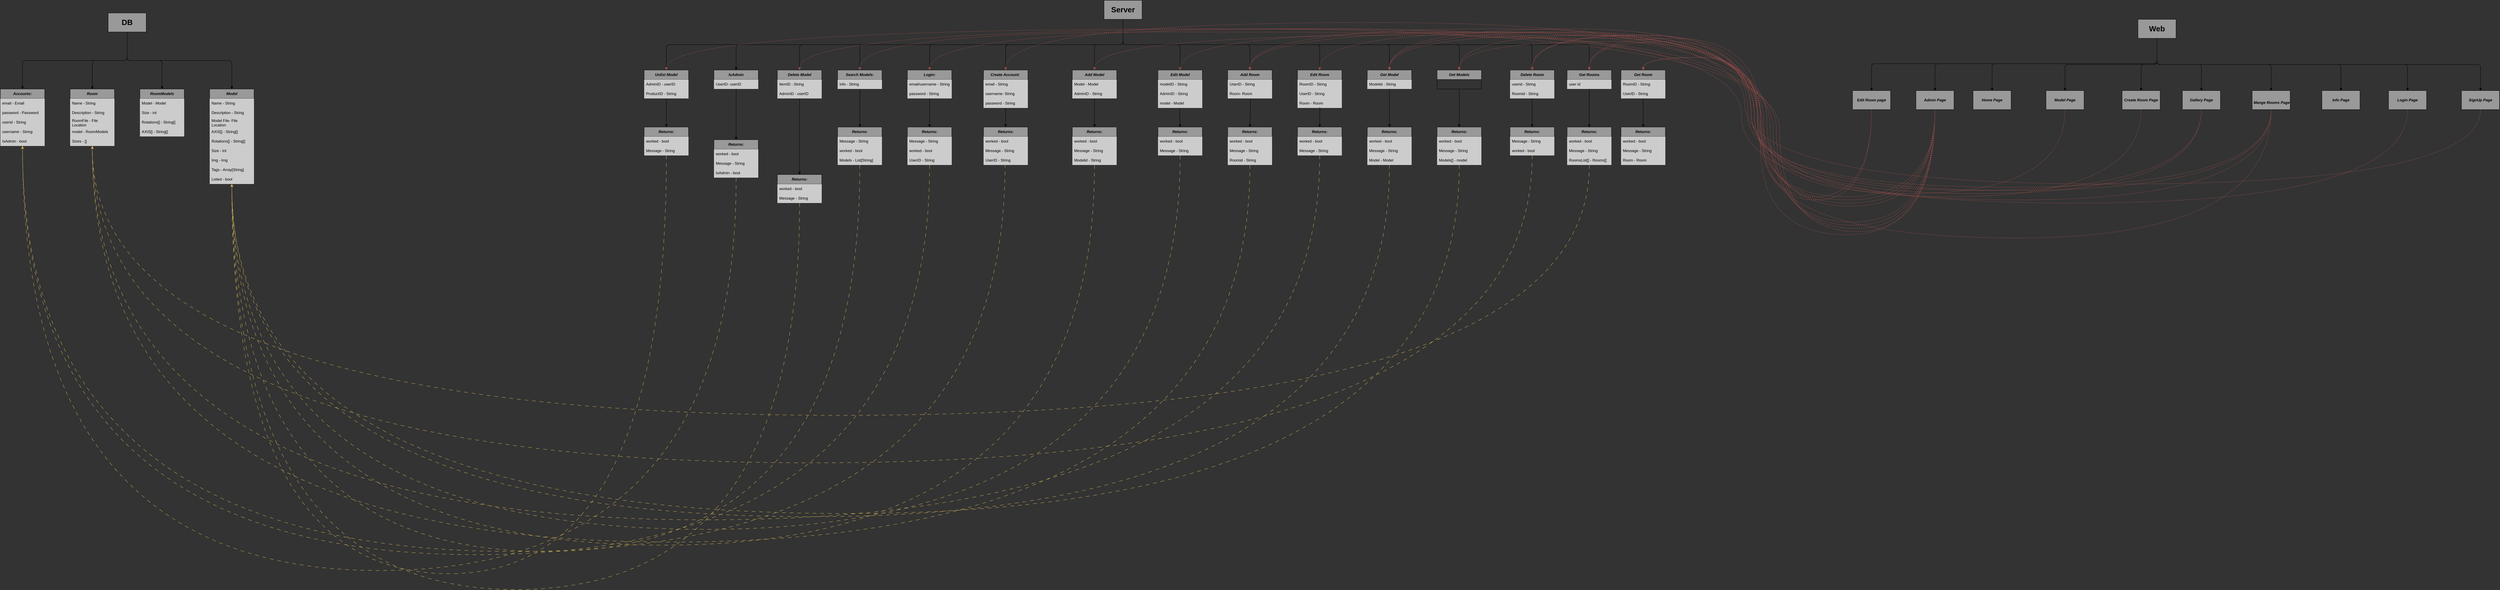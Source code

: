 <mxfile>
    <diagram id="8Sc09e7jmbgoqr3F-YoG" name="Page-1">
        <mxGraphModel dx="3296" dy="826" grid="1" gridSize="10" guides="1" tooltips="1" connect="1" arrows="1" fold="1" page="0" pageScale="1" pageWidth="850" pageHeight="1100" background="#333333" math="0" shadow="0">
            <root>
                <mxCell id="0"/>
                <mxCell id="1" parent="0"/>
                <mxCell id="7" value="&lt;h1&gt;DB&lt;/h1&gt;" style="rounded=0;whiteSpace=wrap;html=1;fillColor=#999999;" parent="1" vertex="1">
                    <mxGeometry x="-1780" y="-140" width="120" height="60" as="geometry"/>
                </mxCell>
                <mxCell id="10" value="" style="endArrow=classic;html=1;exitX=0.5;exitY=1;exitDx=0;exitDy=0;entryX=0.5;entryY=0;entryDx=0;entryDy=0;edgeStyle=orthogonalEdgeStyle;" parent="1" source="7" target="29" edge="1">
                    <mxGeometry width="50" height="50" relative="1" as="geometry">
                        <mxPoint x="-1560" y="20" as="sourcePoint"/>
                        <mxPoint x="-1720" y="100" as="targetPoint"/>
                    </mxGeometry>
                </mxCell>
                <mxCell id="11" value="" style="endArrow=classic;html=1;exitX=0.5;exitY=1;exitDx=0;exitDy=0;entryX=0.5;entryY=0;entryDx=0;entryDy=0;edgeStyle=orthogonalEdgeStyle;" parent="1" source="7" target="380" edge="1">
                    <mxGeometry width="50" height="50" relative="1" as="geometry">
                        <mxPoint x="-1560" y="20" as="sourcePoint"/>
                        <mxPoint x="-1830.0" y="100.0" as="targetPoint"/>
                    </mxGeometry>
                </mxCell>
                <mxCell id="12" value="" style="endArrow=classic;html=1;entryX=0.5;entryY=0;entryDx=0;entryDy=0;exitX=0.5;exitY=1;exitDx=0;exitDy=0;edgeStyle=orthogonalEdgeStyle;" parent="1" source="7" target="17" edge="1">
                    <mxGeometry width="50" height="50" relative="1" as="geometry">
                        <mxPoint x="-1560" y="20" as="sourcePoint"/>
                        <mxPoint x="-2160" y="100" as="targetPoint"/>
                    </mxGeometry>
                </mxCell>
                <mxCell id="17" value="&lt;b&gt;&lt;i&gt;Accounts:&lt;/i&gt;&lt;/b&gt;" style="swimlane;fontStyle=0;childLayout=stackLayout;horizontal=1;startSize=30;horizontalStack=0;resizeParent=1;resizeParentMax=0;resizeLast=0;collapsible=1;marginBottom=0;whiteSpace=wrap;html=1;fillColor=#999999;" parent="1" vertex="1">
                    <mxGeometry x="-2120" y="100" width="140" height="180" as="geometry"/>
                </mxCell>
                <mxCell id="18" value="email - Email" style="text;strokeColor=none;fillColor=#CCCCCC;align=left;verticalAlign=middle;spacingLeft=4;spacingRight=4;overflow=hidden;points=[[0,0.5],[1,0.5]];portConstraint=eastwest;rotatable=0;whiteSpace=wrap;html=1;" parent="17" vertex="1">
                    <mxGeometry y="30" width="140" height="30" as="geometry"/>
                </mxCell>
                <mxCell id="19" value="password - Password" style="text;strokeColor=none;fillColor=#CCCCCC;align=left;verticalAlign=middle;spacingLeft=4;spacingRight=4;overflow=hidden;points=[[0,0.5],[1,0.5]];portConstraint=eastwest;rotatable=0;whiteSpace=wrap;html=1;" parent="17" vertex="1">
                    <mxGeometry y="60" width="140" height="30" as="geometry"/>
                </mxCell>
                <mxCell id="71" value="userid - String" style="text;strokeColor=none;fillColor=#CCCCCC;align=left;verticalAlign=middle;spacingLeft=4;spacingRight=4;overflow=hidden;points=[[0,0.5],[1,0.5]];portConstraint=eastwest;rotatable=0;whiteSpace=wrap;html=1;" parent="17" vertex="1">
                    <mxGeometry y="90" width="140" height="30" as="geometry"/>
                </mxCell>
                <mxCell id="273" value="username - String" style="text;strokeColor=none;fillColor=#CCCCCC;align=left;verticalAlign=middle;spacingLeft=4;spacingRight=4;overflow=hidden;points=[[0,0.5],[1,0.5]];portConstraint=eastwest;rotatable=0;whiteSpace=wrap;html=1;" parent="17" vertex="1">
                    <mxGeometry y="120" width="140" height="30" as="geometry"/>
                </mxCell>
                <mxCell id="379" value="IsAdmin - bool" style="text;strokeColor=none;fillColor=#CCCCCC;align=left;verticalAlign=middle;spacingLeft=4;spacingRight=4;overflow=hidden;points=[[0,0.5],[1,0.5]];portConstraint=eastwest;rotatable=0;whiteSpace=wrap;html=1;" parent="17" vertex="1">
                    <mxGeometry y="150" width="140" height="30" as="geometry"/>
                </mxCell>
                <mxCell id="29" value="&lt;b&gt;&lt;i&gt;RoomModels&lt;/i&gt;&lt;/b&gt;" style="swimlane;fontStyle=0;childLayout=stackLayout;horizontal=1;startSize=30;horizontalStack=0;resizeParent=1;resizeParentMax=0;resizeLast=0;collapsible=1;marginBottom=0;whiteSpace=wrap;html=1;fillColor=#999999;" parent="1" vertex="1">
                    <mxGeometry x="-1680" y="100" width="140" height="150" as="geometry"/>
                </mxCell>
                <mxCell id="30" value="Model - Model" style="text;strokeColor=none;fillColor=#CCCCCC;align=left;verticalAlign=middle;spacingLeft=4;spacingRight=4;overflow=hidden;points=[[0,0.5],[1,0.5]];portConstraint=eastwest;rotatable=0;whiteSpace=wrap;html=1;" parent="29" vertex="1">
                    <mxGeometry y="30" width="140" height="30" as="geometry"/>
                </mxCell>
                <mxCell id="387" value="Size - int" style="text;strokeColor=none;fillColor=#CCCCCC;align=left;verticalAlign=middle;spacingLeft=4;spacingRight=4;overflow=hidden;points=[[0,0.5],[1,0.5]];portConstraint=eastwest;rotatable=0;whiteSpace=wrap;html=1;" parent="29" vertex="1">
                    <mxGeometry y="60" width="140" height="30" as="geometry"/>
                </mxCell>
                <mxCell id="31" value="Rotations[] - String[]" style="text;strokeColor=none;fillColor=#CCCCCC;align=left;verticalAlign=middle;spacingLeft=4;spacingRight=4;overflow=hidden;points=[[0,0.5],[1,0.5]];portConstraint=eastwest;rotatable=0;whiteSpace=wrap;html=1;" parent="29" vertex="1">
                    <mxGeometry y="90" width="140" height="30" as="geometry"/>
                </mxCell>
                <mxCell id="32" value="AXIS[] - String[]" style="text;strokeColor=none;fillColor=#CCCCCC;align=left;verticalAlign=middle;spacingLeft=4;spacingRight=4;overflow=hidden;points=[[0,0.5],[1,0.5]];portConstraint=eastwest;rotatable=0;whiteSpace=wrap;html=1;" parent="29" vertex="1">
                    <mxGeometry y="120" width="140" height="30" as="geometry"/>
                </mxCell>
                <mxCell id="37" value="" style="endArrow=classic;html=1;exitX=0.5;exitY=1;exitDx=0;exitDy=0;entryX=0.5;entryY=0;entryDx=0;entryDy=0;edgeStyle=orthogonalEdgeStyle;" parent="1" source="7" target="25" edge="1">
                    <mxGeometry width="50" height="50" relative="1" as="geometry">
                        <mxPoint x="-1720" y="-80" as="sourcePoint"/>
                        <mxPoint x="-1500" y="100" as="targetPoint"/>
                    </mxGeometry>
                </mxCell>
                <mxCell id="25" value="&lt;b&gt;&lt;i&gt;Model&lt;/i&gt;&lt;/b&gt;" style="swimlane;fontStyle=0;childLayout=stackLayout;horizontal=1;startSize=30;horizontalStack=0;resizeParent=1;resizeParentMax=0;resizeLast=0;collapsible=1;marginBottom=0;whiteSpace=wrap;html=1;fillColor=#999999;" parent="1" vertex="1">
                    <mxGeometry x="-1460" y="100" width="140" height="300" as="geometry"/>
                </mxCell>
                <mxCell id="26" value="Name - String" style="text;strokeColor=none;fillColor=#CCCCCC;align=left;verticalAlign=middle;spacingLeft=4;spacingRight=4;overflow=hidden;points=[[0,0.5],[1,0.5]];portConstraint=eastwest;rotatable=0;whiteSpace=wrap;html=1;" parent="25" vertex="1">
                    <mxGeometry y="30" width="140" height="30" as="geometry"/>
                </mxCell>
                <mxCell id="38" value="Description - String" style="text;strokeColor=none;fillColor=#CCCCCC;align=left;verticalAlign=middle;spacingLeft=4;spacingRight=4;overflow=hidden;points=[[0,0.5],[1,0.5]];portConstraint=eastwest;rotatable=0;whiteSpace=wrap;html=1;" parent="25" vertex="1">
                    <mxGeometry y="60" width="140" height="30" as="geometry"/>
                </mxCell>
                <mxCell id="27" value="Model File- File Location" style="text;strokeColor=none;fillColor=#CCCCCC;align=left;verticalAlign=middle;spacingLeft=4;spacingRight=4;overflow=hidden;points=[[0,0.5],[1,0.5]];portConstraint=eastwest;rotatable=0;whiteSpace=wrap;html=1;" parent="25" vertex="1">
                    <mxGeometry y="90" width="140" height="30" as="geometry"/>
                </mxCell>
                <mxCell id="390" value="AXIS[] - String[]" style="text;strokeColor=none;fillColor=#CCCCCC;align=left;verticalAlign=middle;spacingLeft=4;spacingRight=4;overflow=hidden;points=[[0,0.5],[1,0.5]];portConstraint=eastwest;rotatable=0;whiteSpace=wrap;html=1;" parent="25" vertex="1">
                    <mxGeometry y="120" width="140" height="30" as="geometry"/>
                </mxCell>
                <mxCell id="389" value="Rotations[] - String[]" style="text;strokeColor=none;fillColor=#CCCCCC;align=left;verticalAlign=middle;spacingLeft=4;spacingRight=4;overflow=hidden;points=[[0,0.5],[1,0.5]];portConstraint=eastwest;rotatable=0;whiteSpace=wrap;html=1;" parent="25" vertex="1">
                    <mxGeometry y="150" width="140" height="30" as="geometry"/>
                </mxCell>
                <mxCell id="388" value="Size - int" style="text;strokeColor=none;fillColor=#CCCCCC;align=left;verticalAlign=middle;spacingLeft=4;spacingRight=4;overflow=hidden;points=[[0,0.5],[1,0.5]];portConstraint=eastwest;rotatable=0;whiteSpace=wrap;html=1;" parent="25" vertex="1">
                    <mxGeometry y="180" width="140" height="30" as="geometry"/>
                </mxCell>
                <mxCell id="28" value="Img - Img" style="text;strokeColor=none;fillColor=#CCCCCC;align=left;verticalAlign=middle;spacingLeft=4;spacingRight=4;overflow=hidden;points=[[0,0.5],[1,0.5]];portConstraint=eastwest;rotatable=0;whiteSpace=wrap;html=1;" parent="25" vertex="1">
                    <mxGeometry y="210" width="140" height="30" as="geometry"/>
                </mxCell>
                <mxCell id="255" value="Tags - Array[String]" style="text;strokeColor=none;fillColor=#CCCCCC;align=left;verticalAlign=middle;spacingLeft=4;spacingRight=4;overflow=hidden;points=[[0,0.5],[1,0.5]];portConstraint=eastwest;rotatable=0;whiteSpace=wrap;html=1;" parent="25" vertex="1">
                    <mxGeometry y="240" width="140" height="30" as="geometry"/>
                </mxCell>
                <mxCell id="251" value="Listed - bool" style="text;strokeColor=none;fillColor=#CCCCCC;align=left;verticalAlign=middle;spacingLeft=4;spacingRight=4;overflow=hidden;points=[[0,0.5],[1,0.5]];portConstraint=eastwest;rotatable=0;whiteSpace=wrap;html=1;" parent="25" vertex="1">
                    <mxGeometry y="270" width="140" height="30" as="geometry"/>
                </mxCell>
                <mxCell id="39" value="&lt;h1&gt;Server&lt;/h1&gt;" style="rounded=0;whiteSpace=wrap;html=1;fillColor=#999999;" parent="1" vertex="1">
                    <mxGeometry x="1360" y="-180" width="120" height="60" as="geometry"/>
                </mxCell>
                <mxCell id="40" value="" style="endArrow=classic;html=1;exitX=0.5;exitY=1;exitDx=0;exitDy=0;entryX=0.5;entryY=0;entryDx=0;entryDy=0;edgeStyle=orthogonalEdgeStyle;entryPerimeter=0;" parent="1" source="39" target="118" edge="1">
                    <mxGeometry width="50" height="50" relative="1" as="geometry">
                        <mxPoint x="1580" y="-20" as="sourcePoint"/>
                        <mxPoint x="1860" y="60" as="targetPoint"/>
                    </mxGeometry>
                </mxCell>
                <mxCell id="41" value="" style="endArrow=classic;html=1;exitX=0.5;exitY=1;exitDx=0;exitDy=0;entryX=0.5;entryY=0;entryDx=0;entryDy=0;edgeStyle=orthogonalEdgeStyle;" parent="1" source="39" target="51" edge="1">
                    <mxGeometry width="50" height="50" relative="1" as="geometry">
                        <mxPoint x="1580" y="-20" as="sourcePoint"/>
                        <mxPoint x="1420" y="60" as="targetPoint"/>
                    </mxGeometry>
                </mxCell>
                <mxCell id="42" value="" style="endArrow=classic;html=1;exitX=0.5;exitY=1;exitDx=0;exitDy=0;entryX=0.5;entryY=0;entryDx=0;entryDy=0;edgeStyle=orthogonalEdgeStyle;" parent="1" source="39" target="55" edge="1">
                    <mxGeometry width="50" height="50" relative="1" as="geometry">
                        <mxPoint x="1580" y="-20" as="sourcePoint"/>
                        <mxPoint x="1200" y="60" as="targetPoint"/>
                    </mxGeometry>
                </mxCell>
                <mxCell id="43" value="" style="endArrow=classic;html=1;entryX=0.5;entryY=0;entryDx=0;entryDy=0;exitX=0.5;exitY=1;exitDx=0;exitDy=0;edgeStyle=orthogonalEdgeStyle;" parent="1" source="39" target="44" edge="1">
                    <mxGeometry width="50" height="50" relative="1" as="geometry">
                        <mxPoint x="1580" y="-20" as="sourcePoint"/>
                        <mxPoint x="980" y="60" as="targetPoint"/>
                    </mxGeometry>
                </mxCell>
                <mxCell id="44" value="&lt;b&gt;&lt;i&gt;Login:&lt;/i&gt;&lt;/b&gt;" style="swimlane;fontStyle=0;childLayout=stackLayout;horizontal=1;startSize=30;horizontalStack=0;resizeParent=1;resizeParentMax=0;resizeLast=0;collapsible=1;marginBottom=0;whiteSpace=wrap;html=1;fillColor=#999999;" parent="1" vertex="1">
                    <mxGeometry x="740" y="40" width="140" height="90" as="geometry"/>
                </mxCell>
                <mxCell id="45" value="email/username -&amp;nbsp;&lt;span style=&quot;color: rgb(0, 0, 0);&quot;&gt;String&lt;/span&gt;" style="text;strokeColor=none;fillColor=#CCCCCC;align=left;verticalAlign=middle;spacingLeft=4;spacingRight=4;overflow=hidden;points=[[0,0.5],[1,0.5]];portConstraint=eastwest;rotatable=0;whiteSpace=wrap;html=1;" parent="44" vertex="1">
                    <mxGeometry y="30" width="140" height="30" as="geometry"/>
                </mxCell>
                <mxCell id="46" value="password -&amp;nbsp;&lt;span style=&quot;color: rgb(0, 0, 0);&quot;&gt;String&lt;/span&gt;" style="text;strokeColor=none;fillColor=#CCCCCC;align=left;verticalAlign=middle;spacingLeft=4;spacingRight=4;overflow=hidden;points=[[0,0.5],[1,0.5]];portConstraint=eastwest;rotatable=0;whiteSpace=wrap;html=1;" parent="44" vertex="1">
                    <mxGeometry y="60" width="140" height="30" as="geometry"/>
                </mxCell>
                <mxCell id="51" value="&lt;b&gt;&lt;i&gt;Edit Model&lt;/i&gt;&lt;/b&gt;" style="swimlane;fontStyle=0;childLayout=stackLayout;horizontal=1;startSize=30;horizontalStack=0;resizeParent=1;resizeParentMax=0;resizeLast=0;collapsible=1;marginBottom=0;whiteSpace=wrap;html=1;fillColor=#999999;" parent="1" vertex="1">
                    <mxGeometry x="1530" y="40" width="140" height="120" as="geometry"/>
                </mxCell>
                <mxCell id="52" value="modelID - String" style="text;strokeColor=none;fillColor=#CCCCCC;align=left;verticalAlign=middle;spacingLeft=4;spacingRight=4;overflow=hidden;points=[[0,0.5],[1,0.5]];portConstraint=eastwest;rotatable=0;whiteSpace=wrap;html=1;" parent="51" vertex="1">
                    <mxGeometry y="30" width="140" height="30" as="geometry"/>
                </mxCell>
                <mxCell id="53" value="&lt;span style=&quot;color: rgb(0, 0, 0);&quot;&gt;AdminID&amp;nbsp;&lt;/span&gt;-&amp;nbsp;&lt;span style=&quot;color: rgb(0, 0, 0);&quot;&gt;String&lt;/span&gt;" style="text;strokeColor=none;fillColor=#CCCCCC;align=left;verticalAlign=middle;spacingLeft=4;spacingRight=4;overflow=hidden;points=[[0,0.5],[1,0.5]];portConstraint=eastwest;rotatable=0;whiteSpace=wrap;html=1;" parent="51" vertex="1">
                    <mxGeometry y="60" width="140" height="30" as="geometry"/>
                </mxCell>
                <mxCell id="410" value="model - Model" style="text;strokeColor=none;fillColor=#CCCCCC;align=left;verticalAlign=middle;spacingLeft=4;spacingRight=4;overflow=hidden;points=[[0,0.5],[1,0.5]];portConstraint=eastwest;rotatable=0;whiteSpace=wrap;html=1;" parent="51" vertex="1">
                    <mxGeometry y="90" width="140" height="30" as="geometry"/>
                </mxCell>
                <mxCell id="65" value="" style="edgeStyle=none;html=1;entryX=0.5;entryY=0;entryDx=0;entryDy=0;" parent="1" source="55" target="66" edge="1">
                    <mxGeometry relative="1" as="geometry">
                        <mxPoint x="1030" y="230" as="targetPoint"/>
                    </mxGeometry>
                </mxCell>
                <mxCell id="55" value="&lt;b&gt;&lt;i&gt;Create Account:&amp;nbsp;&lt;br&gt;&lt;/i&gt;&lt;/b&gt;" style="swimlane;fontStyle=0;childLayout=stackLayout;horizontal=1;startSize=30;horizontalStack=0;resizeParent=1;resizeParentMax=0;resizeLast=0;collapsible=1;marginBottom=0;whiteSpace=wrap;html=1;fillColor=#999999;" parent="1" vertex="1">
                    <mxGeometry x="980" y="40" width="140" height="120" as="geometry"/>
                </mxCell>
                <mxCell id="56" value="email -&amp;nbsp;&lt;span style=&quot;color: rgb(0, 0, 0);&quot;&gt;String&lt;/span&gt;" style="text;strokeColor=none;fillColor=#CCCCCC;align=left;verticalAlign=middle;spacingLeft=4;spacingRight=4;overflow=hidden;points=[[0,0.5],[1,0.5]];portConstraint=eastwest;rotatable=0;whiteSpace=wrap;html=1;" parent="55" vertex="1">
                    <mxGeometry y="30" width="140" height="30" as="geometry"/>
                </mxCell>
                <mxCell id="394" value="username-&amp;nbsp;&lt;span style=&quot;color: rgb(0, 0, 0);&quot;&gt;String&lt;/span&gt;" style="text;strokeColor=none;fillColor=#CCCCCC;align=left;verticalAlign=middle;spacingLeft=4;spacingRight=4;overflow=hidden;points=[[0,0.5],[1,0.5]];portConstraint=eastwest;rotatable=0;whiteSpace=wrap;html=1;" parent="55" vertex="1">
                    <mxGeometry y="60" width="140" height="30" as="geometry"/>
                </mxCell>
                <mxCell id="57" value="password -&amp;nbsp;&lt;span style=&quot;color: rgb(0, 0, 0);&quot;&gt;String&lt;/span&gt;" style="text;strokeColor=none;fillColor=#CCCCCC;align=left;verticalAlign=middle;spacingLeft=4;spacingRight=4;overflow=hidden;points=[[0,0.5],[1,0.5]];portConstraint=eastwest;rotatable=0;whiteSpace=wrap;html=1;" parent="55" vertex="1">
                    <mxGeometry y="90" width="140" height="30" as="geometry"/>
                </mxCell>
                <mxCell id="58" value="" style="endArrow=classic;html=1;exitX=0.5;exitY=1;exitDx=0;exitDy=0;entryX=0.5;entryY=0;entryDx=0;entryDy=0;edgeStyle=orthogonalEdgeStyle;" parent="1" source="39" target="84" edge="1">
                    <mxGeometry width="50" height="50" relative="1" as="geometry">
                        <mxPoint x="1420" y="-120" as="sourcePoint"/>
                        <mxPoint x="1640" y="60" as="targetPoint"/>
                    </mxGeometry>
                </mxCell>
                <mxCell id="66" value="&lt;b&gt;&lt;i&gt;Returns:&lt;br&gt;&lt;/i&gt;&lt;/b&gt;" style="swimlane;fontStyle=0;childLayout=stackLayout;horizontal=1;startSize=30;horizontalStack=0;resizeParent=1;resizeParentMax=0;resizeLast=0;collapsible=1;marginBottom=0;whiteSpace=wrap;html=1;fillColor=#999999;" parent="1" vertex="1">
                    <mxGeometry x="980" y="220" width="140" height="120" as="geometry"/>
                </mxCell>
                <mxCell id="318" value="&lt;span style=&quot;color: rgb(0, 0, 0);&quot;&gt;worked - bool&lt;/span&gt;" style="text;strokeColor=none;fillColor=#CCCCCC;align=left;verticalAlign=middle;spacingLeft=4;spacingRight=4;overflow=hidden;points=[[0,0.5],[1,0.5]];portConstraint=eastwest;rotatable=0;whiteSpace=wrap;html=1;" parent="66" vertex="1">
                    <mxGeometry y="30" width="140" height="30" as="geometry"/>
                </mxCell>
                <mxCell id="319" value="&lt;span style=&quot;color: rgb(0, 0, 0);&quot;&gt;Message - String&lt;/span&gt;" style="text;strokeColor=none;fillColor=#CCCCCC;align=left;verticalAlign=middle;spacingLeft=4;spacingRight=4;overflow=hidden;points=[[0,0.5],[1,0.5]];portConstraint=eastwest;rotatable=0;whiteSpace=wrap;html=1;" parent="66" vertex="1">
                    <mxGeometry y="60" width="140" height="30" as="geometry"/>
                </mxCell>
                <mxCell id="70" value="&lt;font style=&quot;color: rgb(0, 0, 0);&quot;&gt;UserID&lt;span style=&quot;background-color: transparent;&quot;&gt;&amp;nbsp;- String&lt;/span&gt;&lt;/font&gt;" style="text;strokeColor=none;fillColor=#CCCCCC;align=left;verticalAlign=middle;spacingLeft=4;spacingRight=4;overflow=hidden;points=[[0,0.5],[1,0.5]];portConstraint=eastwest;rotatable=0;whiteSpace=wrap;html=1;" parent="66" vertex="1">
                    <mxGeometry y="90" width="140" height="30" as="geometry"/>
                </mxCell>
                <mxCell id="72" value="" style="edgeStyle=none;html=1;exitX=0.5;exitY=1;exitDx=0;exitDy=0;entryX=0.5;entryY=0;entryDx=0;entryDy=0;" parent="1" source="44" target="73" edge="1">
                    <mxGeometry relative="1" as="geometry">
                        <mxPoint x="809.58" y="160" as="sourcePoint"/>
                        <mxPoint x="810" y="220" as="targetPoint"/>
                    </mxGeometry>
                </mxCell>
                <mxCell id="73" value="&lt;b&gt;&lt;i&gt;Returns:&lt;br&gt;&lt;/i&gt;&lt;/b&gt;" style="swimlane;fontStyle=0;childLayout=stackLayout;horizontal=1;startSize=30;horizontalStack=0;resizeParent=1;resizeParentMax=0;resizeLast=0;collapsible=1;marginBottom=0;whiteSpace=wrap;html=1;fillColor=#999999;" parent="1" vertex="1">
                    <mxGeometry x="740" y="220" width="140" height="120" as="geometry"/>
                </mxCell>
                <mxCell id="317" value="&lt;span style=&quot;color: rgb(0, 0, 0);&quot;&gt;Message - String&lt;/span&gt;" style="text;strokeColor=none;fillColor=#CCCCCC;align=left;verticalAlign=middle;spacingLeft=4;spacingRight=4;overflow=hidden;points=[[0,0.5],[1,0.5]];portConstraint=eastwest;rotatable=0;whiteSpace=wrap;html=1;" parent="73" vertex="1">
                    <mxGeometry y="30" width="140" height="30" as="geometry"/>
                </mxCell>
                <mxCell id="316" value="&lt;span style=&quot;color: rgb(0, 0, 0);&quot;&gt;worked - bool&lt;/span&gt;" style="text;strokeColor=none;fillColor=#CCCCCC;align=left;verticalAlign=middle;spacingLeft=4;spacingRight=4;overflow=hidden;points=[[0,0.5],[1,0.5]];portConstraint=eastwest;rotatable=0;whiteSpace=wrap;html=1;" parent="73" vertex="1">
                    <mxGeometry y="60" width="140" height="30" as="geometry"/>
                </mxCell>
                <mxCell id="77" value="&lt;font style=&quot;color: rgb(0, 0, 0);&quot;&gt;UserID&lt;span style=&quot;background-color: transparent;&quot;&gt;&amp;nbsp;- String&lt;/span&gt;&lt;/font&gt;" style="text;strokeColor=none;fillColor=#CCCCCC;align=left;verticalAlign=middle;spacingLeft=4;spacingRight=4;overflow=hidden;points=[[0,0.5],[1,0.5]];portConstraint=eastwest;rotatable=0;whiteSpace=wrap;html=1;" parent="73" vertex="1">
                    <mxGeometry y="90" width="140" height="30" as="geometry"/>
                </mxCell>
                <mxCell id="78" value="&lt;b&gt;&lt;i&gt;Returns:&lt;br&gt;&lt;/i&gt;&lt;/b&gt;" style="swimlane;fontStyle=0;childLayout=stackLayout;horizontal=1;startSize=30;horizontalStack=0;resizeParent=1;resizeParentMax=0;resizeLast=0;collapsible=1;marginBottom=0;whiteSpace=wrap;html=1;fillColor=#999999;" parent="1" vertex="1">
                    <mxGeometry x="1530" y="220" width="140" height="90" as="geometry"/>
                </mxCell>
                <mxCell id="327" value="&lt;span style=&quot;color: rgb(0, 0, 0);&quot;&gt;worked - bool&lt;/span&gt;" style="text;strokeColor=none;fillColor=#CCCCCC;align=left;verticalAlign=middle;spacingLeft=4;spacingRight=4;overflow=hidden;points=[[0,0.5],[1,0.5]];portConstraint=eastwest;rotatable=0;whiteSpace=wrap;html=1;" parent="78" vertex="1">
                    <mxGeometry y="30" width="140" height="30" as="geometry"/>
                </mxCell>
                <mxCell id="328" value="&lt;span style=&quot;color: rgb(0, 0, 0);&quot;&gt;Message - String&lt;/span&gt;" style="text;strokeColor=none;fillColor=#CCCCCC;align=left;verticalAlign=middle;spacingLeft=4;spacingRight=4;overflow=hidden;points=[[0,0.5],[1,0.5]];portConstraint=eastwest;rotatable=0;whiteSpace=wrap;html=1;" parent="78" vertex="1">
                    <mxGeometry y="60" width="140" height="30" as="geometry"/>
                </mxCell>
                <mxCell id="83" value="" style="endArrow=classic;html=1;entryX=0.5;entryY=0;entryDx=0;entryDy=0;" parent="1" target="78" edge="1">
                    <mxGeometry width="50" height="50" relative="1" as="geometry">
                        <mxPoint x="1598" y="160" as="sourcePoint"/>
                        <mxPoint x="1590" y="220" as="targetPoint"/>
                    </mxGeometry>
                </mxCell>
                <mxCell id="84" value="&lt;b&gt;&lt;i&gt;Edit Room&lt;/i&gt;&lt;/b&gt;" style="swimlane;fontStyle=0;childLayout=stackLayout;horizontal=1;startSize=30;horizontalStack=0;resizeParent=1;resizeParentMax=0;resizeLast=0;collapsible=1;marginBottom=0;whiteSpace=wrap;html=1;fillColor=#999999;" parent="1" vertex="1">
                    <mxGeometry x="1970" y="40" width="140" height="120" as="geometry"/>
                </mxCell>
                <mxCell id="85" value="RoomID - String" style="text;strokeColor=none;fillColor=#CCCCCC;align=left;verticalAlign=middle;spacingLeft=4;spacingRight=4;overflow=hidden;points=[[0,0.5],[1,0.5]];portConstraint=eastwest;rotatable=0;whiteSpace=wrap;html=1;" parent="84" vertex="1">
                    <mxGeometry y="30" width="140" height="30" as="geometry"/>
                </mxCell>
                <mxCell id="86" value="UserID -&amp;nbsp;&lt;span style=&quot;color: rgb(0, 0, 0);&quot;&gt;String&lt;/span&gt;" style="text;strokeColor=none;fillColor=#CCCCCC;align=left;verticalAlign=middle;spacingLeft=4;spacingRight=4;overflow=hidden;points=[[0,0.5],[1,0.5]];portConstraint=eastwest;rotatable=0;whiteSpace=wrap;html=1;" parent="84" vertex="1">
                    <mxGeometry y="60" width="140" height="30" as="geometry"/>
                </mxCell>
                <mxCell id="406" value="Room -&amp;nbsp;&lt;span style=&quot;color: rgb(0, 0, 0);&quot;&gt;Room&lt;/span&gt;" style="text;strokeColor=none;fillColor=#CCCCCC;align=left;verticalAlign=middle;spacingLeft=4;spacingRight=4;overflow=hidden;points=[[0,0.5],[1,0.5]];portConstraint=eastwest;rotatable=0;whiteSpace=wrap;html=1;" parent="84" vertex="1">
                    <mxGeometry y="90" width="140" height="30" as="geometry"/>
                </mxCell>
                <mxCell id="91" value="" style="endArrow=classic;html=1;entryX=0.5;entryY=0;entryDx=0;entryDy=0;exitX=0.502;exitY=0.907;exitDx=0;exitDy=0;exitPerimeter=0;" parent="1" source="406" target="92" edge="1">
                    <mxGeometry width="50" height="50" relative="1" as="geometry">
                        <mxPoint x="2030" y="132" as="sourcePoint"/>
                        <mxPoint x="2040" y="220" as="targetPoint"/>
                    </mxGeometry>
                </mxCell>
                <mxCell id="92" value="&lt;b&gt;&lt;i&gt;Returns:&lt;br&gt;&lt;/i&gt;&lt;/b&gt;" style="swimlane;fontStyle=0;childLayout=stackLayout;horizontal=1;startSize=30;horizontalStack=0;resizeParent=1;resizeParentMax=0;resizeLast=0;collapsible=1;marginBottom=0;whiteSpace=wrap;html=1;fillColor=#999999;" parent="1" vertex="1">
                    <mxGeometry x="1970" y="220" width="140" height="90" as="geometry"/>
                </mxCell>
                <mxCell id="331" value="&lt;span style=&quot;color: rgb(0, 0, 0);&quot;&gt;worked - bool&lt;/span&gt;" style="text;strokeColor=none;fillColor=#CCCCCC;align=left;verticalAlign=middle;spacingLeft=4;spacingRight=4;overflow=hidden;points=[[0,0.5],[1,0.5]];portConstraint=eastwest;rotatable=0;whiteSpace=wrap;html=1;" parent="92" vertex="1">
                    <mxGeometry y="30" width="140" height="30" as="geometry"/>
                </mxCell>
                <mxCell id="332" value="&lt;span style=&quot;color: rgb(0, 0, 0);&quot;&gt;Message - String&lt;/span&gt;" style="text;strokeColor=none;fillColor=#CCCCCC;align=left;verticalAlign=middle;spacingLeft=4;spacingRight=4;overflow=hidden;points=[[0,0.5],[1,0.5]];portConstraint=eastwest;rotatable=0;whiteSpace=wrap;html=1;" parent="92" vertex="1">
                    <mxGeometry y="60" width="140" height="30" as="geometry"/>
                </mxCell>
                <mxCell id="96" value="&lt;b&gt;&lt;i&gt;Add Model&lt;/i&gt;&lt;/b&gt;" style="swimlane;fontStyle=0;childLayout=stackLayout;horizontal=1;startSize=30;horizontalStack=0;resizeParent=1;resizeParentMax=0;resizeLast=0;collapsible=1;marginBottom=0;whiteSpace=wrap;html=1;fillColor=#999999;" parent="1" vertex="1">
                    <mxGeometry x="1260" y="40" width="140" height="90" as="geometry"/>
                </mxCell>
                <mxCell id="97" value="Model - Model" style="text;strokeColor=none;fillColor=#CCCCCC;align=left;verticalAlign=middle;spacingLeft=4;spacingRight=4;overflow=hidden;points=[[0,0.5],[1,0.5]];portConstraint=eastwest;rotatable=0;whiteSpace=wrap;html=1;" parent="96" vertex="1">
                    <mxGeometry y="30" width="140" height="30" as="geometry"/>
                </mxCell>
                <mxCell id="98" value="&lt;span style=&quot;color: rgb(0, 0, 0);&quot;&gt;AdminID&amp;nbsp;&lt;/span&gt;-&amp;nbsp;&lt;span style=&quot;color: rgb(0, 0, 0);&quot;&gt;String&lt;/span&gt;" style="text;strokeColor=none;fillColor=#CCCCCC;align=left;verticalAlign=middle;spacingLeft=4;spacingRight=4;overflow=hidden;points=[[0,0.5],[1,0.5]];portConstraint=eastwest;rotatable=0;whiteSpace=wrap;html=1;" parent="96" vertex="1">
                    <mxGeometry y="60" width="140" height="30" as="geometry"/>
                </mxCell>
                <mxCell id="99" value="&lt;b&gt;&lt;i&gt;Returns:&lt;br&gt;&lt;/i&gt;&lt;/b&gt;" style="swimlane;fontStyle=0;childLayout=stackLayout;horizontal=1;startSize=30;horizontalStack=0;resizeParent=1;resizeParentMax=0;resizeLast=0;collapsible=1;marginBottom=0;whiteSpace=wrap;html=1;fillColor=#999999;" parent="1" vertex="1">
                    <mxGeometry x="1260" y="220" width="140" height="120" as="geometry"/>
                </mxCell>
                <mxCell id="325" value="&lt;span style=&quot;color: rgb(0, 0, 0);&quot;&gt;worked - bool&lt;/span&gt;" style="text;strokeColor=none;fillColor=#CCCCCC;align=left;verticalAlign=middle;spacingLeft=4;spacingRight=4;overflow=hidden;points=[[0,0.5],[1,0.5]];portConstraint=eastwest;rotatable=0;whiteSpace=wrap;html=1;" parent="99" vertex="1">
                    <mxGeometry y="30" width="140" height="30" as="geometry"/>
                </mxCell>
                <mxCell id="326" value="&lt;span style=&quot;color: rgb(0, 0, 0);&quot;&gt;Message - String&lt;/span&gt;" style="text;strokeColor=none;fillColor=#CCCCCC;align=left;verticalAlign=middle;spacingLeft=4;spacingRight=4;overflow=hidden;points=[[0,0.5],[1,0.5]];portConstraint=eastwest;rotatable=0;whiteSpace=wrap;html=1;" parent="99" vertex="1">
                    <mxGeometry y="60" width="140" height="30" as="geometry"/>
                </mxCell>
                <mxCell id="100" value="Modelid - String" style="text;strokeColor=none;fillColor=#CCCCCC;align=left;verticalAlign=middle;spacingLeft=4;spacingRight=4;overflow=hidden;points=[[0,0.5],[1,0.5]];portConstraint=eastwest;rotatable=0;whiteSpace=wrap;html=1;" parent="99" vertex="1">
                    <mxGeometry y="90" width="140" height="30" as="geometry"/>
                </mxCell>
                <mxCell id="103" value="" style="endArrow=classic;html=1;entryX=0.5;entryY=0;entryDx=0;entryDy=0;" parent="1" source="98" target="99" edge="1">
                    <mxGeometry width="50" height="50" relative="1" as="geometry">
                        <mxPoint x="1320" y="132" as="sourcePoint"/>
                        <mxPoint x="1320" y="220" as="targetPoint"/>
                    </mxGeometry>
                </mxCell>
                <mxCell id="104" value="" style="endArrow=classic;html=1;exitX=0.5;exitY=1;exitDx=0;exitDy=0;entryX=0.5;entryY=0;entryDx=0;entryDy=0;edgeStyle=orthogonalEdgeStyle;" parent="1" source="39" target="96" edge="1">
                    <mxGeometry width="50" height="50" relative="1" as="geometry">
                        <mxPoint x="1320" y="270" as="sourcePoint"/>
                        <mxPoint x="1370" y="220" as="targetPoint"/>
                    </mxGeometry>
                </mxCell>
                <mxCell id="105" value="&lt;b&gt;&lt;i&gt;Add Room&lt;/i&gt;&lt;/b&gt;" style="swimlane;fontStyle=0;childLayout=stackLayout;horizontal=1;startSize=30;horizontalStack=0;resizeParent=1;resizeParentMax=0;resizeLast=0;collapsible=1;marginBottom=0;whiteSpace=wrap;html=1;fillColor=#999999;" parent="1" vertex="1">
                    <mxGeometry x="1750" y="40" width="140" height="90" as="geometry"/>
                </mxCell>
                <mxCell id="107" value="UserID -&amp;nbsp;&lt;span style=&quot;color: rgb(0, 0, 0);&quot;&gt;String&lt;/span&gt;" style="text;strokeColor=none;fillColor=#CCCCCC;align=left;verticalAlign=middle;spacingLeft=4;spacingRight=4;overflow=hidden;points=[[0,0.5],[1,0.5]];portConstraint=eastwest;rotatable=0;whiteSpace=wrap;html=1;" parent="105" vertex="1">
                    <mxGeometry y="30" width="140" height="30" as="geometry"/>
                </mxCell>
                <mxCell id="408" value="Room-&amp;nbsp;&lt;span style=&quot;color: rgb(0, 0, 0);&quot;&gt;Room&lt;/span&gt;" style="text;strokeColor=none;fillColor=#CCCCCC;align=left;verticalAlign=middle;spacingLeft=4;spacingRight=4;overflow=hidden;points=[[0,0.5],[1,0.5]];portConstraint=eastwest;rotatable=0;whiteSpace=wrap;html=1;" parent="105" vertex="1">
                    <mxGeometry y="60" width="140" height="30" as="geometry"/>
                </mxCell>
                <mxCell id="108" value="&lt;b&gt;&lt;i&gt;Returns:&lt;br&gt;&lt;/i&gt;&lt;/b&gt;" style="swimlane;fontStyle=0;childLayout=stackLayout;horizontal=1;startSize=30;horizontalStack=0;resizeParent=1;resizeParentMax=0;resizeLast=0;collapsible=1;marginBottom=0;whiteSpace=wrap;html=1;fillColor=#999999;" parent="1" vertex="1">
                    <mxGeometry x="1750" y="220" width="140" height="120" as="geometry"/>
                </mxCell>
                <mxCell id="329" value="&lt;span style=&quot;color: rgb(0, 0, 0);&quot;&gt;worked - bool&lt;/span&gt;" style="text;strokeColor=none;fillColor=#CCCCCC;align=left;verticalAlign=middle;spacingLeft=4;spacingRight=4;overflow=hidden;points=[[0,0.5],[1,0.5]];portConstraint=eastwest;rotatable=0;whiteSpace=wrap;html=1;" parent="108" vertex="1">
                    <mxGeometry y="30" width="140" height="30" as="geometry"/>
                </mxCell>
                <mxCell id="330" value="&lt;span style=&quot;color: rgb(0, 0, 0);&quot;&gt;Message - String&lt;/span&gt;" style="text;strokeColor=none;fillColor=#CCCCCC;align=left;verticalAlign=middle;spacingLeft=4;spacingRight=4;overflow=hidden;points=[[0,0.5],[1,0.5]];portConstraint=eastwest;rotatable=0;whiteSpace=wrap;html=1;" parent="108" vertex="1">
                    <mxGeometry y="60" width="140" height="30" as="geometry"/>
                </mxCell>
                <mxCell id="111" value="Roomid - String" style="text;strokeColor=none;fillColor=#CCCCCC;align=left;verticalAlign=middle;spacingLeft=4;spacingRight=4;overflow=hidden;points=[[0,0.5],[1,0.5]];portConstraint=eastwest;rotatable=0;whiteSpace=wrap;html=1;" parent="108" vertex="1">
                    <mxGeometry y="90" width="140" height="30" as="geometry"/>
                </mxCell>
                <mxCell id="112" value="" style="endArrow=classic;html=1;entryX=0.5;entryY=0;entryDx=0;entryDy=0;exitX=0.514;exitY=1.028;exitDx=0;exitDy=0;exitPerimeter=0;" parent="1" source="408" target="108" edge="1">
                    <mxGeometry width="50" height="50" relative="1" as="geometry">
                        <mxPoint x="1810" y="132" as="sourcePoint"/>
                        <mxPoint x="1810" y="220" as="targetPoint"/>
                    </mxGeometry>
                </mxCell>
                <mxCell id="117" value="" style="endArrow=classic;html=1;exitX=0.5;exitY=1;exitDx=0;exitDy=0;entryX=0.5;entryY=0;entryDx=0;entryDy=0;edgeStyle=orthogonalEdgeStyle;" parent="1" source="39" target="105" edge="1">
                    <mxGeometry width="50" height="50" relative="1" as="geometry">
                        <mxPoint x="1100" y="330" as="sourcePoint"/>
                        <mxPoint x="1150" y="280" as="targetPoint"/>
                    </mxGeometry>
                </mxCell>
                <mxCell id="118" value="&lt;b&gt;&lt;i&gt;Get Model&lt;/i&gt;&lt;/b&gt;" style="swimlane;fontStyle=0;childLayout=stackLayout;horizontal=1;startSize=30;horizontalStack=0;resizeParent=1;resizeParentMax=0;resizeLast=0;collapsible=1;marginBottom=0;whiteSpace=wrap;html=1;fillColor=#999999;" parent="1" vertex="1">
                    <mxGeometry x="2190" y="40" width="140" height="60" as="geometry"/>
                </mxCell>
                <mxCell id="120" value="Modelid - String" style="text;strokeColor=none;fillColor=#CCCCCC;align=left;verticalAlign=middle;spacingLeft=4;spacingRight=4;overflow=hidden;points=[[0,0.5],[1,0.5]];portConstraint=eastwest;rotatable=0;whiteSpace=wrap;html=1;" parent="118" vertex="1">
                    <mxGeometry y="30" width="140" height="30" as="geometry"/>
                </mxCell>
                <mxCell id="121" value="" style="endArrow=classic;html=1;entryX=0.5;entryY=0;entryDx=0;entryDy=0;" parent="1" source="120" target="122" edge="1">
                    <mxGeometry width="50" height="50" relative="1" as="geometry">
                        <mxPoint x="2250" y="132" as="sourcePoint"/>
                        <mxPoint x="2260" y="220" as="targetPoint"/>
                    </mxGeometry>
                </mxCell>
                <mxCell id="122" value="&lt;b&gt;&lt;i&gt;Returns:&lt;br&gt;&lt;/i&gt;&lt;/b&gt;" style="swimlane;fontStyle=0;childLayout=stackLayout;horizontal=1;startSize=30;horizontalStack=0;resizeParent=1;resizeParentMax=0;resizeLast=0;collapsible=1;marginBottom=0;whiteSpace=wrap;html=1;fillColor=#999999;" parent="1" vertex="1">
                    <mxGeometry x="2190" y="220" width="140" height="120" as="geometry"/>
                </mxCell>
                <mxCell id="333" value="&lt;span style=&quot;color: rgb(0, 0, 0);&quot;&gt;worked - bool&lt;/span&gt;" style="text;strokeColor=none;fillColor=#CCCCCC;align=left;verticalAlign=middle;spacingLeft=4;spacingRight=4;overflow=hidden;points=[[0,0.5],[1,0.5]];portConstraint=eastwest;rotatable=0;whiteSpace=wrap;html=1;" parent="122" vertex="1">
                    <mxGeometry y="30" width="140" height="30" as="geometry"/>
                </mxCell>
                <mxCell id="334" value="&lt;span style=&quot;color: rgb(0, 0, 0);&quot;&gt;Message - String&lt;/span&gt;" style="text;strokeColor=none;fillColor=#CCCCCC;align=left;verticalAlign=middle;spacingLeft=4;spacingRight=4;overflow=hidden;points=[[0,0.5],[1,0.5]];portConstraint=eastwest;rotatable=0;whiteSpace=wrap;html=1;" parent="122" vertex="1">
                    <mxGeometry y="60" width="140" height="30" as="geometry"/>
                </mxCell>
                <mxCell id="123" value="&lt;span style=&quot;color: rgb(0, 0, 0);&quot;&gt;Model - Model&lt;/span&gt;" style="text;strokeColor=none;fillColor=#CCCCCC;align=left;verticalAlign=middle;spacingLeft=4;spacingRight=4;overflow=hidden;points=[[0,0.5],[1,0.5]];portConstraint=eastwest;rotatable=0;whiteSpace=wrap;html=1;" parent="122" vertex="1">
                    <mxGeometry y="90" width="140" height="30" as="geometry"/>
                </mxCell>
                <mxCell id="124" value="&lt;b&gt;&lt;i&gt;Get Models&lt;/i&gt;&lt;/b&gt;" style="swimlane;fontStyle=0;childLayout=stackLayout;horizontal=1;startSize=30;horizontalStack=0;resizeParent=1;resizeParentMax=0;resizeLast=0;collapsible=1;marginBottom=0;whiteSpace=wrap;html=1;fillColor=#999999;" parent="1" vertex="1">
                    <mxGeometry x="2410" y="40" width="140" height="60" as="geometry"/>
                </mxCell>
                <mxCell id="126" value="" style="endArrow=classic;html=1;entryX=0.5;entryY=0;entryDx=0;entryDy=0;" parent="1" target="127" edge="1">
                    <mxGeometry width="50" height="50" relative="1" as="geometry">
                        <mxPoint x="2480" y="100" as="sourcePoint"/>
                        <mxPoint x="2480" y="220" as="targetPoint"/>
                    </mxGeometry>
                </mxCell>
                <mxCell id="127" value="&lt;b&gt;&lt;i&gt;Returns:&lt;br&gt;&lt;/i&gt;&lt;/b&gt;" style="swimlane;fontStyle=0;childLayout=stackLayout;horizontal=1;startSize=30;horizontalStack=0;resizeParent=1;resizeParentMax=0;resizeLast=0;collapsible=1;marginBottom=0;whiteSpace=wrap;html=1;fillColor=#999999;" parent="1" vertex="1">
                    <mxGeometry x="2410" y="220" width="140" height="120" as="geometry"/>
                </mxCell>
                <mxCell id="335" value="&lt;span style=&quot;color: rgb(0, 0, 0);&quot;&gt;worked - bool&lt;/span&gt;" style="text;strokeColor=none;fillColor=#CCCCCC;align=left;verticalAlign=middle;spacingLeft=4;spacingRight=4;overflow=hidden;points=[[0,0.5],[1,0.5]];portConstraint=eastwest;rotatable=0;whiteSpace=wrap;html=1;" parent="127" vertex="1">
                    <mxGeometry y="30" width="140" height="30" as="geometry"/>
                </mxCell>
                <mxCell id="336" value="&lt;span style=&quot;color: rgb(0, 0, 0);&quot;&gt;Message - String&lt;/span&gt;" style="text;strokeColor=none;fillColor=#CCCCCC;align=left;verticalAlign=middle;spacingLeft=4;spacingRight=4;overflow=hidden;points=[[0,0.5],[1,0.5]];portConstraint=eastwest;rotatable=0;whiteSpace=wrap;html=1;" parent="127" vertex="1">
                    <mxGeometry y="60" width="140" height="30" as="geometry"/>
                </mxCell>
                <mxCell id="128" value="&lt;span style=&quot;color: rgb(0, 0, 0);&quot;&gt;Models[] - model&lt;/span&gt;" style="text;strokeColor=none;fillColor=#CCCCCC;align=left;verticalAlign=middle;spacingLeft=4;spacingRight=4;overflow=hidden;points=[[0,0.5],[1,0.5]];portConstraint=eastwest;rotatable=0;whiteSpace=wrap;html=1;" parent="127" vertex="1">
                    <mxGeometry y="90" width="140" height="30" as="geometry"/>
                </mxCell>
                <mxCell id="129" value="" style="endArrow=classic;html=1;entryX=0.5;entryY=0;entryDx=0;entryDy=0;exitX=0.5;exitY=1;exitDx=0;exitDy=0;edgeStyle=orthogonalEdgeStyle;" parent="1" source="39" target="124" edge="1">
                    <mxGeometry width="50" height="50" relative="1" as="geometry">
                        <mxPoint x="1560" y="220" as="sourcePoint"/>
                        <mxPoint x="1610" y="170" as="targetPoint"/>
                    </mxGeometry>
                </mxCell>
                <mxCell id="130" value="&lt;b&gt;&lt;i&gt;Delete Room&lt;/i&gt;&lt;/b&gt;" style="swimlane;fontStyle=0;childLayout=stackLayout;horizontal=1;startSize=30;horizontalStack=0;resizeParent=1;resizeParentMax=0;resizeLast=0;collapsible=1;marginBottom=0;whiteSpace=wrap;html=1;fillColor=#999999;" parent="1" vertex="1">
                    <mxGeometry x="2640" y="40" width="140" height="90" as="geometry"/>
                </mxCell>
                <mxCell id="131" value="userid - String" style="text;strokeColor=none;fillColor=#CCCCCC;align=left;verticalAlign=middle;spacingLeft=4;spacingRight=4;overflow=hidden;points=[[0,0.5],[1,0.5]];portConstraint=eastwest;rotatable=0;whiteSpace=wrap;html=1;" parent="130" vertex="1">
                    <mxGeometry y="30" width="140" height="30" as="geometry"/>
                </mxCell>
                <mxCell id="400" value="Roomid - String" style="text;strokeColor=none;fillColor=#CCCCCC;align=left;verticalAlign=middle;spacingLeft=4;spacingRight=4;overflow=hidden;points=[[0,0.5],[1,0.5]];portConstraint=eastwest;rotatable=0;whiteSpace=wrap;html=1;" parent="130" vertex="1">
                    <mxGeometry y="60" width="140" height="30" as="geometry"/>
                </mxCell>
                <mxCell id="132" value="" style="endArrow=classic;html=1;entryX=0.5;entryY=0;entryDx=0;entryDy=0;exitX=0.5;exitY=1;exitDx=0;exitDy=0;" parent="1" source="130" target="133" edge="1">
                    <mxGeometry width="50" height="50" relative="1" as="geometry">
                        <mxPoint x="2700" y="132" as="sourcePoint"/>
                        <mxPoint x="2710" y="220" as="targetPoint"/>
                    </mxGeometry>
                </mxCell>
                <mxCell id="133" value="&lt;b&gt;&lt;i&gt;Returns:&lt;br&gt;&lt;/i&gt;&lt;/b&gt;" style="swimlane;fontStyle=0;childLayout=stackLayout;horizontal=1;startSize=30;horizontalStack=0;resizeParent=1;resizeParentMax=0;resizeLast=0;collapsible=1;marginBottom=0;whiteSpace=wrap;html=1;fillColor=#999999;" parent="1" vertex="1">
                    <mxGeometry x="2640" y="220" width="140" height="90" as="geometry"/>
                </mxCell>
                <mxCell id="340" value="&lt;span style=&quot;color: rgb(0, 0, 0);&quot;&gt;Message - String&lt;/span&gt;" style="text;strokeColor=none;fillColor=#CCCCCC;align=left;verticalAlign=middle;spacingLeft=4;spacingRight=4;overflow=hidden;points=[[0,0.5],[1,0.5]];portConstraint=eastwest;rotatable=0;whiteSpace=wrap;html=1;" parent="133" vertex="1">
                    <mxGeometry y="30" width="140" height="30" as="geometry"/>
                </mxCell>
                <mxCell id="339" value="&lt;span style=&quot;color: rgb(0, 0, 0);&quot;&gt;worked - bool&lt;/span&gt;" style="text;strokeColor=none;fillColor=#CCCCCC;align=left;verticalAlign=middle;spacingLeft=4;spacingRight=4;overflow=hidden;points=[[0,0.5],[1,0.5]];portConstraint=eastwest;rotatable=0;whiteSpace=wrap;html=1;" parent="133" vertex="1">
                    <mxGeometry y="60" width="140" height="30" as="geometry"/>
                </mxCell>
                <mxCell id="135" value="" style="endArrow=classic;html=1;entryX=0.5;entryY=0;entryDx=0;entryDy=0;exitX=0.5;exitY=1;exitDx=0;exitDy=0;edgeStyle=orthogonalEdgeStyle;" parent="1" source="39" target="130" edge="1">
                    <mxGeometry width="50" height="50" relative="1" as="geometry">
                        <mxPoint x="2520" y="430" as="sourcePoint"/>
                        <mxPoint x="2570" y="380" as="targetPoint"/>
                    </mxGeometry>
                </mxCell>
                <mxCell id="145" value="&lt;h1&gt;Web&lt;/h1&gt;" style="rounded=0;whiteSpace=wrap;html=1;fillColor=#999999;" parent="1" vertex="1">
                    <mxGeometry x="4620" y="-120" width="120" height="60" as="geometry"/>
                </mxCell>
                <mxCell id="147" value="" style="endArrow=classic;html=1;exitX=0.5;exitY=1;exitDx=0;exitDy=0;entryX=0.5;entryY=0;entryDx=0;entryDy=0;edgeStyle=orthogonalEdgeStyle;" parent="1" source="145" target="220" edge="1">
                    <mxGeometry width="50" height="50" relative="1" as="geometry">
                        <mxPoint x="4840" y="40" as="sourcePoint"/>
                        <mxPoint x="4520" y="100" as="targetPoint"/>
                    </mxGeometry>
                </mxCell>
                <mxCell id="148" value="" style="endArrow=classic;html=1;exitX=0.5;exitY=1;exitDx=0;exitDy=0;edgeStyle=orthogonalEdgeStyle;" parent="1" source="145" target="222" edge="1">
                    <mxGeometry width="50" height="50" relative="1" as="geometry">
                        <mxPoint x="4840" y="40" as="sourcePoint"/>
                        <mxPoint x="3970" y="100" as="targetPoint"/>
                    </mxGeometry>
                </mxCell>
                <mxCell id="149" value="" style="endArrow=classic;html=1;exitX=0.5;exitY=1;exitDx=0;exitDy=0;edgeStyle=orthogonalEdgeStyle;entryX=0.5;entryY=0;entryDx=0;entryDy=0;" parent="1" source="145" target="212" edge="1">
                    <mxGeometry width="50" height="50" relative="1" as="geometry">
                        <mxPoint x="4709" y="-110" as="sourcePoint"/>
                        <mxPoint x="3769.0" y="50" as="targetPoint"/>
                        <Array as="points">
                            <mxPoint x="4680" y="20"/>
                            <mxPoint x="4160" y="20"/>
                        </Array>
                    </mxGeometry>
                </mxCell>
                <mxCell id="160" value="" style="endArrow=classic;html=1;exitX=0.5;exitY=1;exitDx=0;exitDy=0;entryX=0.5;entryY=0;entryDx=0;entryDy=0;edgeStyle=orthogonalEdgeStyle;" parent="1" source="145" target="225" edge="1">
                    <mxGeometry width="50" height="50" relative="1" as="geometry">
                        <mxPoint x="4680" y="-60" as="sourcePoint"/>
                        <mxPoint x="4960" y="100" as="targetPoint"/>
                    </mxGeometry>
                </mxCell>
                <mxCell id="188" value="" style="endArrow=classic;html=1;exitX=0.5;exitY=1;exitDx=0;exitDy=0;edgeStyle=orthogonalEdgeStyle;" parent="1" source="145" target="221" edge="1">
                    <mxGeometry width="50" height="50" relative="1" as="geometry">
                        <mxPoint x="4580" y="330" as="sourcePoint"/>
                        <mxPoint x="4250" y="100" as="targetPoint"/>
                    </mxGeometry>
                </mxCell>
                <mxCell id="194" value="" style="endArrow=classic;html=1;exitX=0.5;exitY=1;exitDx=0;exitDy=0;edgeStyle=orthogonalEdgeStyle;" parent="1" source="145" target="224" edge="1">
                    <mxGeometry width="50" height="50" relative="1" as="geometry">
                        <mxPoint x="4360" y="390" as="sourcePoint"/>
                        <mxPoint x="4740" y="100" as="targetPoint"/>
                    </mxGeometry>
                </mxCell>
                <mxCell id="205" value="" style="endArrow=classic;html=1;exitX=0.5;exitY=1;exitDx=0;exitDy=0;edgeStyle=orthogonalEdgeStyle;" parent="1" source="145" target="228" edge="1">
                    <mxGeometry width="50" height="50" relative="1" as="geometry">
                        <mxPoint x="4820" y="280" as="sourcePoint"/>
                        <mxPoint x="5400" y="100" as="targetPoint"/>
                    </mxGeometry>
                </mxCell>
                <mxCell id="211" value="" style="endArrow=classic;html=1;entryX=0.5;entryY=0;entryDx=0;entryDy=0;exitX=0.5;exitY=1;exitDx=0;exitDy=0;edgeStyle=orthogonalEdgeStyle;" parent="1" source="145" target="223" edge="1">
                    <mxGeometry width="50" height="50" relative="1" as="geometry">
                        <mxPoint x="5780" y="490" as="sourcePoint"/>
                        <mxPoint x="5630" y="100" as="targetPoint"/>
                    </mxGeometry>
                </mxCell>
                <mxCell id="212" value="&lt;b&gt;&lt;i&gt;Home Page&lt;/i&gt;&lt;/b&gt;" style="rounded=0;whiteSpace=wrap;html=1;fillColor=#999999;" parent="1" vertex="1">
                    <mxGeometry x="4100" y="105" width="120" height="60" as="geometry"/>
                </mxCell>
                <mxCell id="213" value="&lt;b&gt;&lt;i&gt;Get Rooms&lt;/i&gt;&lt;/b&gt;" style="swimlane;fontStyle=0;childLayout=stackLayout;horizontal=1;startSize=30;horizontalStack=0;resizeParent=1;resizeParentMax=0;resizeLast=0;collapsible=1;marginBottom=0;whiteSpace=wrap;html=1;fillColor=#999999;" parent="1" vertex="1">
                    <mxGeometry x="2820" y="40" width="140" height="60" as="geometry"/>
                </mxCell>
                <mxCell id="214" value="user id" style="text;strokeColor=none;fillColor=#CCCCCC;align=left;verticalAlign=middle;spacingLeft=4;spacingRight=4;overflow=hidden;points=[[0,0.5],[1,0.5]];portConstraint=eastwest;rotatable=0;whiteSpace=wrap;html=1;" parent="213" vertex="1">
                    <mxGeometry y="30" width="140" height="30" as="geometry"/>
                </mxCell>
                <mxCell id="215" value="" style="endArrow=classic;html=1;entryX=0.5;entryY=0;entryDx=0;entryDy=0;" parent="1" source="214" target="216" edge="1">
                    <mxGeometry width="50" height="50" relative="1" as="geometry">
                        <mxPoint x="2880" y="132" as="sourcePoint"/>
                        <mxPoint x="2890" y="220" as="targetPoint"/>
                    </mxGeometry>
                </mxCell>
                <mxCell id="216" value="&lt;b&gt;&lt;i&gt;Returns:&lt;br&gt;&lt;/i&gt;&lt;/b&gt;" style="swimlane;fontStyle=0;childLayout=stackLayout;horizontal=1;startSize=30;horizontalStack=0;resizeParent=1;resizeParentMax=0;resizeLast=0;collapsible=1;marginBottom=0;whiteSpace=wrap;html=1;fillColor=#999999;" parent="1" vertex="1">
                    <mxGeometry x="2820" y="220" width="140" height="120" as="geometry"/>
                </mxCell>
                <mxCell id="337" value="&lt;span style=&quot;color: rgb(0, 0, 0);&quot;&gt;worked - bool&lt;/span&gt;" style="text;strokeColor=none;fillColor=#CCCCCC;align=left;verticalAlign=middle;spacingLeft=4;spacingRight=4;overflow=hidden;points=[[0,0.5],[1,0.5]];portConstraint=eastwest;rotatable=0;whiteSpace=wrap;html=1;" parent="216" vertex="1">
                    <mxGeometry y="30" width="140" height="30" as="geometry"/>
                </mxCell>
                <mxCell id="338" value="&lt;span style=&quot;color: rgb(0, 0, 0);&quot;&gt;Message - String&lt;/span&gt;" style="text;strokeColor=none;fillColor=#CCCCCC;align=left;verticalAlign=middle;spacingLeft=4;spacingRight=4;overflow=hidden;points=[[0,0.5],[1,0.5]];portConstraint=eastwest;rotatable=0;whiteSpace=wrap;html=1;" parent="216" vertex="1">
                    <mxGeometry y="60" width="140" height="30" as="geometry"/>
                </mxCell>
                <mxCell id="217" value="RoomsList[] - Rooms[]" style="text;strokeColor=none;fillColor=#CCCCCC;align=left;verticalAlign=middle;spacingLeft=4;spacingRight=4;overflow=hidden;points=[[0,0.5],[1,0.5]];portConstraint=eastwest;rotatable=0;whiteSpace=wrap;html=1;" parent="216" vertex="1">
                    <mxGeometry y="90" width="140" height="30" as="geometry"/>
                </mxCell>
                <mxCell id="220" value="&lt;b&gt;&lt;i&gt;Gallery Page&lt;/i&gt;&lt;/b&gt;" style="rounded=0;whiteSpace=wrap;html=1;fillColor=#999999;" parent="1" vertex="1">
                    <mxGeometry x="4760" y="105" width="120" height="60" as="geometry"/>
                </mxCell>
                <mxCell id="221" value="&lt;b&gt;&lt;i&gt;Create Room Page&lt;/i&gt;&lt;/b&gt;" style="rounded=0;whiteSpace=wrap;html=1;fillColor=#999999;" parent="1" vertex="1">
                    <mxGeometry x="4570" y="105" width="120" height="60" as="geometry"/>
                </mxCell>
                <mxCell id="222" value="&lt;b&gt;&lt;i&gt;Model Page&lt;/i&gt;&lt;/b&gt;" style="rounded=0;whiteSpace=wrap;html=1;fillColor=#999999;" parent="1" vertex="1">
                    <mxGeometry x="4330" y="105" width="120" height="60" as="geometry"/>
                </mxCell>
                <mxCell id="223" value="&lt;b&gt;&lt;i&gt;SignUp Page&lt;/i&gt;&lt;/b&gt;" style="rounded=0;whiteSpace=wrap;html=1;fillColor=#999999;" parent="1" vertex="1">
                    <mxGeometry x="5640" y="105" width="120" height="60" as="geometry"/>
                </mxCell>
                <mxCell id="224" value="&lt;div&gt;&lt;b&gt;&lt;i&gt;&lt;br&gt;&lt;/i&gt;&lt;/b&gt;&lt;/div&gt;&lt;b&gt;&lt;i&gt;&amp;nbsp;Mange Rooms Page&lt;/i&gt;&lt;/b&gt;" style="rounded=0;whiteSpace=wrap;html=1;fillColor=#999999;" parent="1" vertex="1">
                    <mxGeometry x="4980" y="105" width="120" height="60" as="geometry"/>
                </mxCell>
                <mxCell id="225" value="&lt;b&gt;&lt;i&gt;Info Page&lt;/i&gt;&lt;/b&gt;" style="rounded=0;whiteSpace=wrap;html=1;fillColor=#999999;" parent="1" vertex="1">
                    <mxGeometry x="5200" y="105" width="120" height="60" as="geometry"/>
                </mxCell>
                <mxCell id="228" value="&lt;b&gt;&lt;i&gt;Login Page&lt;/i&gt;&lt;/b&gt;" style="rounded=0;whiteSpace=wrap;html=1;fillColor=#999999;" parent="1" vertex="1">
                    <mxGeometry x="5410" y="105" width="120" height="60" as="geometry"/>
                </mxCell>
                <mxCell id="230" value="" style="endArrow=classic;html=1;entryX=0.5;entryY=0;entryDx=0;entryDy=0;exitX=0.5;exitY=1;exitDx=0;exitDy=0;edgeStyle=orthogonalEdgeStyle;" parent="1" source="39" target="213" edge="1">
                    <mxGeometry width="50" height="50" relative="1" as="geometry">
                        <mxPoint x="1430" y="-110" as="sourcePoint"/>
                        <mxPoint x="2380" y="50" as="targetPoint"/>
                        <Array as="points">
                            <mxPoint x="1420" y="-40"/>
                            <mxPoint x="2890" y="-40"/>
                        </Array>
                    </mxGeometry>
                </mxCell>
                <mxCell id="236" value="&lt;b&gt;&lt;i&gt;Search Models:&lt;/i&gt;&lt;/b&gt;" style="swimlane;fontStyle=0;childLayout=stackLayout;horizontal=1;startSize=30;horizontalStack=0;resizeParent=1;resizeParentMax=0;resizeLast=0;collapsible=1;marginBottom=0;whiteSpace=wrap;html=1;fillColor=#999999;" parent="1" vertex="1">
                    <mxGeometry x="520" y="40" width="140" height="60" as="geometry"/>
                </mxCell>
                <mxCell id="237" value="info - String" style="text;strokeColor=none;fillColor=#CCCCCC;align=left;verticalAlign=middle;spacingLeft=4;spacingRight=4;overflow=hidden;points=[[0,0.5],[1,0.5]];portConstraint=eastwest;rotatable=0;whiteSpace=wrap;html=1;" parent="236" vertex="1">
                    <mxGeometry y="30" width="140" height="30" as="geometry"/>
                </mxCell>
                <mxCell id="238" value="" style="endArrow=classic;html=1;entryX=0.5;entryY=0;entryDx=0;entryDy=0;" parent="1" source="237" target="239" edge="1">
                    <mxGeometry width="50" height="50" relative="1" as="geometry">
                        <mxPoint x="580" y="132" as="sourcePoint"/>
                        <mxPoint x="590" y="220" as="targetPoint"/>
                    </mxGeometry>
                </mxCell>
                <mxCell id="239" value="&lt;b&gt;&lt;i&gt;Returns:&lt;br&gt;&lt;/i&gt;&lt;/b&gt;" style="swimlane;fontStyle=0;childLayout=stackLayout;horizontal=1;startSize=30;horizontalStack=0;resizeParent=1;resizeParentMax=0;resizeLast=0;collapsible=1;marginBottom=0;whiteSpace=wrap;html=1;fillColor=#999999;" parent="1" vertex="1">
                    <mxGeometry x="520" y="220" width="140" height="120" as="geometry"/>
                </mxCell>
                <mxCell id="312" value="&lt;span style=&quot;color: rgb(0, 0, 0);&quot;&gt;Message - String&lt;/span&gt;" style="text;strokeColor=none;fillColor=#CCCCCC;align=left;verticalAlign=middle;spacingLeft=4;spacingRight=4;overflow=hidden;points=[[0,0.5],[1,0.5]];portConstraint=eastwest;rotatable=0;whiteSpace=wrap;html=1;" parent="239" vertex="1">
                    <mxGeometry y="30" width="140" height="30" as="geometry"/>
                </mxCell>
                <mxCell id="311" value="&lt;span style=&quot;color: rgb(0, 0, 0);&quot;&gt;worked - bool&lt;/span&gt;" style="text;strokeColor=none;fillColor=#CCCCCC;align=left;verticalAlign=middle;spacingLeft=4;spacingRight=4;overflow=hidden;points=[[0,0.5],[1,0.5]];portConstraint=eastwest;rotatable=0;whiteSpace=wrap;html=1;" parent="239" vertex="1">
                    <mxGeometry y="60" width="140" height="30" as="geometry"/>
                </mxCell>
                <mxCell id="240" value="&lt;span style=&quot;color: rgb(0, 0, 0);&quot;&gt;Models - List[String]&lt;/span&gt;" style="text;strokeColor=none;fillColor=#CCCCCC;align=left;verticalAlign=middle;spacingLeft=4;spacingRight=4;overflow=hidden;points=[[0,0.5],[1,0.5]];portConstraint=eastwest;rotatable=0;whiteSpace=wrap;html=1;" parent="239" vertex="1">
                    <mxGeometry y="90" width="140" height="30" as="geometry"/>
                </mxCell>
                <mxCell id="242" value="" style="endArrow=classic;html=1;entryX=0.5;entryY=0;entryDx=0;entryDy=0;exitX=0.5;exitY=1;exitDx=0;exitDy=0;edgeStyle=orthogonalEdgeStyle;" parent="1" source="39" target="236" edge="1">
                    <mxGeometry width="50" height="50" relative="1" as="geometry">
                        <mxPoint x="1430" y="-110" as="sourcePoint"/>
                        <mxPoint x="480" y="50" as="targetPoint"/>
                    </mxGeometry>
                </mxCell>
                <mxCell id="253" value="&lt;b&gt;&lt;i&gt;Admin Page&lt;/i&gt;&lt;/b&gt;" style="rounded=0;whiteSpace=wrap;html=1;fillColor=#999999;" parent="1" vertex="1">
                    <mxGeometry x="3920" y="105" width="120" height="60" as="geometry"/>
                </mxCell>
                <mxCell id="254" value="" style="endArrow=classic;html=1;exitX=0.5;exitY=1;exitDx=0;exitDy=0;edgeStyle=orthogonalEdgeStyle;entryX=0.5;entryY=0;entryDx=0;entryDy=0;" parent="1" source="145" target="253" edge="1">
                    <mxGeometry width="50" height="50" relative="1" as="geometry">
                        <mxPoint x="4500" y="-80" as="sourcePoint"/>
                        <mxPoint x="3550" y="80" as="targetPoint"/>
                        <Array as="points">
                            <mxPoint x="4680" y="20"/>
                            <mxPoint x="3980" y="20"/>
                        </Array>
                    </mxGeometry>
                </mxCell>
                <mxCell id="256" value="&lt;b&gt;&lt;i&gt;Edit Room page&lt;/i&gt;&lt;/b&gt;" style="rounded=0;whiteSpace=wrap;html=1;fillColor=#999999;" parent="1" vertex="1">
                    <mxGeometry x="3720" y="105" width="120" height="60" as="geometry"/>
                </mxCell>
                <mxCell id="257" value="" style="endArrow=classic;html=1;exitX=0.5;exitY=1;exitDx=0;exitDy=0;edgeStyle=orthogonalEdgeStyle;entryX=0.5;entryY=0;entryDx=0;entryDy=0;" parent="1" source="145" target="256" edge="1">
                    <mxGeometry width="50" height="50" relative="1" as="geometry">
                        <mxPoint x="4560" y="-90" as="sourcePoint"/>
                        <mxPoint x="3440" y="70" as="targetPoint"/>
                        <Array as="points">
                            <mxPoint x="4680" y="20"/>
                            <mxPoint x="3780" y="20"/>
                        </Array>
                    </mxGeometry>
                </mxCell>
                <mxCell id="288" value="" style="edgeStyle=none;html=1;entryX=0.5;entryY=0;entryDx=0;entryDy=0;" parent="1" source="258" target="261" edge="1">
                    <mxGeometry relative="1" as="geometry"/>
                </mxCell>
                <mxCell id="258" value="&lt;b&gt;&lt;i&gt;Delete Model&lt;/i&gt;&lt;/b&gt;" style="swimlane;fontStyle=0;childLayout=stackLayout;horizontal=1;startSize=30;horizontalStack=0;resizeParent=1;resizeParentMax=0;resizeLast=0;collapsible=1;marginBottom=0;whiteSpace=wrap;html=1;fillColor=#999999;" parent="1" vertex="1">
                    <mxGeometry x="330" y="40" width="140" height="90" as="geometry"/>
                </mxCell>
                <mxCell id="265" value="&lt;span style=&quot;color: rgb(0, 0, 0);&quot;&gt;ItemID - String&lt;/span&gt;" style="text;strokeColor=none;fillColor=#CCCCCC;align=left;verticalAlign=middle;spacingLeft=4;spacingRight=4;overflow=hidden;points=[[0,0.5],[1,0.5]];portConstraint=eastwest;rotatable=0;whiteSpace=wrap;html=1;" parent="258" vertex="1">
                    <mxGeometry y="30" width="140" height="30" as="geometry"/>
                </mxCell>
                <mxCell id="266" value="AdminID - userID" style="text;strokeColor=none;fillColor=#CCCCCC;align=left;verticalAlign=middle;spacingLeft=4;spacingRight=4;overflow=hidden;points=[[0,0.5],[1,0.5]];portConstraint=eastwest;rotatable=0;whiteSpace=wrap;html=1;" parent="258" vertex="1">
                    <mxGeometry y="60" width="140" height="30" as="geometry"/>
                </mxCell>
                <mxCell id="261" value="&lt;b&gt;&lt;i&gt;Returns:&lt;br&gt;&lt;/i&gt;&lt;/b&gt;" style="swimlane;fontStyle=0;childLayout=stackLayout;horizontal=1;startSize=30;horizontalStack=0;resizeParent=1;resizeParentMax=0;resizeLast=0;collapsible=1;marginBottom=0;whiteSpace=wrap;html=1;fillColor=#999999;" parent="1" vertex="1">
                    <mxGeometry x="330" y="370.06" width="140" height="90" as="geometry"/>
                </mxCell>
                <mxCell id="262" value="&lt;span style=&quot;color: rgb(0, 0, 0);&quot;&gt;worked - bool&lt;/span&gt;" style="text;strokeColor=none;fillColor=#CCCCCC;align=left;verticalAlign=middle;spacingLeft=4;spacingRight=4;overflow=hidden;points=[[0,0.5],[1,0.5]];portConstraint=eastwest;rotatable=0;whiteSpace=wrap;html=1;" parent="261" vertex="1">
                    <mxGeometry y="30" width="140" height="30" as="geometry"/>
                </mxCell>
                <mxCell id="271" value="&lt;span style=&quot;color: rgb(0, 0, 0);&quot;&gt;Message - String&lt;/span&gt;" style="text;strokeColor=none;fillColor=#CCCCCC;align=left;verticalAlign=middle;spacingLeft=4;spacingRight=4;overflow=hidden;points=[[0,0.5],[1,0.5]];portConstraint=eastwest;rotatable=0;whiteSpace=wrap;html=1;" parent="261" vertex="1">
                    <mxGeometry y="60" width="140" height="30" as="geometry"/>
                </mxCell>
                <mxCell id="304" value="&lt;b&gt;&lt;i&gt;IsAdmin&lt;/i&gt;&lt;/b&gt;" style="swimlane;fontStyle=0;childLayout=stackLayout;horizontal=1;startSize=30;horizontalStack=0;resizeParent=1;resizeParentMax=0;resizeLast=0;collapsible=1;marginBottom=0;whiteSpace=wrap;html=1;fillColor=#999999;" parent="1" vertex="1">
                    <mxGeometry x="130" y="40" width="140" height="60" as="geometry"/>
                </mxCell>
                <mxCell id="310" value="UserID- userID" style="text;strokeColor=none;fillColor=#CCCCCC;align=left;verticalAlign=middle;spacingLeft=4;spacingRight=4;overflow=hidden;points=[[0,0.5],[1,0.5]];portConstraint=eastwest;rotatable=0;whiteSpace=wrap;html=1;" parent="304" vertex="1">
                    <mxGeometry y="30" width="140" height="30" as="geometry"/>
                </mxCell>
                <mxCell id="305" value="" style="endArrow=classic;html=1;entryX=0.5;entryY=0;entryDx=0;entryDy=0;" parent="1" source="304" target="306" edge="1">
                    <mxGeometry width="50" height="50" relative="1" as="geometry">
                        <mxPoint x="200.7" y="309.94" as="sourcePoint"/>
                        <mxPoint x="200" y="220" as="targetPoint"/>
                    </mxGeometry>
                </mxCell>
                <mxCell id="306" value="&lt;b&gt;&lt;i&gt;Returns:&lt;br&gt;&lt;/i&gt;&lt;/b&gt;" style="swimlane;fontStyle=0;childLayout=stackLayout;horizontal=1;startSize=30;horizontalStack=0;resizeParent=1;resizeParentMax=0;resizeLast=0;collapsible=1;marginBottom=0;whiteSpace=wrap;html=1;fillColor=#999999;" parent="1" vertex="1">
                    <mxGeometry x="130" y="260" width="140" height="120" as="geometry"/>
                </mxCell>
                <mxCell id="307" value="&lt;span style=&quot;color: rgb(0, 0, 0);&quot;&gt;worked - bool&lt;/span&gt;" style="text;strokeColor=none;fillColor=#CCCCCC;align=left;verticalAlign=middle;spacingLeft=4;spacingRight=4;overflow=hidden;points=[[0,0.5],[1,0.5]];portConstraint=eastwest;rotatable=0;whiteSpace=wrap;html=1;" parent="306" vertex="1">
                    <mxGeometry y="30" width="140" height="30" as="geometry"/>
                </mxCell>
                <mxCell id="308" value="&lt;span style=&quot;color: rgb(0, 0, 0);&quot;&gt;Message - String&lt;/span&gt;" style="text;strokeColor=none;fillColor=#CCCCCC;align=left;verticalAlign=middle;spacingLeft=4;spacingRight=4;overflow=hidden;points=[[0,0.5],[1,0.5]];portConstraint=eastwest;rotatable=0;whiteSpace=wrap;html=1;" parent="306" vertex="1">
                    <mxGeometry y="60" width="140" height="30" as="geometry"/>
                </mxCell>
                <mxCell id="309" value="&lt;span style=&quot;color: rgb(0, 0, 0);&quot;&gt;IsAdmin - bool&lt;/span&gt;" style="text;strokeColor=none;fillColor=#CCCCCC;align=left;verticalAlign=middle;spacingLeft=4;spacingRight=4;overflow=hidden;points=[[0,0.5],[1,0.5]];portConstraint=eastwest;rotatable=0;whiteSpace=wrap;html=1;" parent="306" vertex="1">
                    <mxGeometry y="90" width="140" height="30" as="geometry"/>
                </mxCell>
                <mxCell id="341" value="" style="endArrow=classic;html=1;entryX=0.5;entryY=0;entryDx=0;entryDy=0;edgeStyle=orthogonalEdgeStyle;exitX=0.5;exitY=1;exitDx=0;exitDy=0;" parent="1" source="39" target="258" edge="1">
                    <mxGeometry width="50" height="50" relative="1" as="geometry">
                        <mxPoint x="1414.167" y="-40" as="sourcePoint"/>
                        <mxPoint x="-10" y="10" as="targetPoint"/>
                    </mxGeometry>
                </mxCell>
                <mxCell id="344" value="" style="endArrow=classic;html=1;entryX=0.5;entryY=0;entryDx=0;entryDy=0;edgeStyle=orthogonalEdgeStyle;exitX=0.5;exitY=1;exitDx=0;exitDy=0;" parent="1" source="39" target="304" edge="1">
                    <mxGeometry width="50" height="50" relative="1" as="geometry">
                        <mxPoint x="730" y="-110" as="sourcePoint"/>
                        <mxPoint x="-630" y="50" as="targetPoint"/>
                    </mxGeometry>
                </mxCell>
                <mxCell id="366" value="&lt;b&gt;&lt;i&gt;Unlist Model&lt;/i&gt;&lt;/b&gt;" style="swimlane;fontStyle=0;childLayout=stackLayout;horizontal=1;startSize=30;horizontalStack=0;resizeParent=1;resizeParentMax=0;resizeLast=0;collapsible=1;marginBottom=0;whiteSpace=wrap;html=1;fillColor=#999999;" parent="1" vertex="1">
                    <mxGeometry x="-90" y="40" width="140" height="90" as="geometry"/>
                </mxCell>
                <mxCell id="367" value="AdminID - userID" style="text;strokeColor=none;fillColor=#CCCCCC;align=left;verticalAlign=middle;spacingLeft=4;spacingRight=4;overflow=hidden;points=[[0,0.5],[1,0.5]];portConstraint=eastwest;rotatable=0;whiteSpace=wrap;html=1;" parent="366" vertex="1">
                    <mxGeometry y="30" width="140" height="30" as="geometry"/>
                </mxCell>
                <mxCell id="368" value="ProductID - String" style="text;strokeColor=none;fillColor=#CCCCCC;align=left;verticalAlign=middle;spacingLeft=4;spacingRight=4;overflow=hidden;points=[[0,0.5],[1,0.5]];portConstraint=eastwest;rotatable=0;whiteSpace=wrap;html=1;" parent="366" vertex="1">
                    <mxGeometry y="60" width="140" height="30" as="geometry"/>
                </mxCell>
                <mxCell id="369" value="" style="endArrow=classic;html=1;entryX=0.5;entryY=0;entryDx=0;entryDy=0;" parent="1" source="368" target="370" edge="1">
                    <mxGeometry width="50" height="50" relative="1" as="geometry">
                        <mxPoint x="-30" y="132" as="sourcePoint"/>
                        <mxPoint x="-20" y="220" as="targetPoint"/>
                    </mxGeometry>
                </mxCell>
                <mxCell id="370" value="&lt;b&gt;&lt;i&gt;Returns:&lt;br&gt;&lt;/i&gt;&lt;/b&gt;" style="swimlane;fontStyle=0;childLayout=stackLayout;horizontal=1;startSize=30;horizontalStack=0;resizeParent=1;resizeParentMax=0;resizeLast=0;collapsible=1;marginBottom=0;whiteSpace=wrap;html=1;fillColor=#999999;" parent="1" vertex="1">
                    <mxGeometry x="-90" y="220" width="140" height="90" as="geometry"/>
                </mxCell>
                <mxCell id="371" value="&lt;span style=&quot;color: rgb(0, 0, 0);&quot;&gt;worked - bool&lt;/span&gt;" style="text;strokeColor=none;fillColor=#CCCCCC;align=left;verticalAlign=middle;spacingLeft=4;spacingRight=4;overflow=hidden;points=[[0,0.5],[1,0.5]];portConstraint=eastwest;rotatable=0;whiteSpace=wrap;html=1;" parent="370" vertex="1">
                    <mxGeometry y="30" width="140" height="30" as="geometry"/>
                </mxCell>
                <mxCell id="372" value="&lt;span style=&quot;color: rgb(0, 0, 0);&quot;&gt;Message - String&lt;/span&gt;" style="text;strokeColor=none;fillColor=#CCCCCC;align=left;verticalAlign=middle;spacingLeft=4;spacingRight=4;overflow=hidden;points=[[0,0.5],[1,0.5]];portConstraint=eastwest;rotatable=0;whiteSpace=wrap;html=1;" parent="370" vertex="1">
                    <mxGeometry y="60" width="140" height="30" as="geometry"/>
                </mxCell>
                <mxCell id="373" value="" style="endArrow=classic;html=1;entryX=0.5;entryY=0;entryDx=0;entryDy=0;edgeStyle=orthogonalEdgeStyle;exitX=0.5;exitY=1;exitDx=0;exitDy=0;" parent="1" source="39" target="366" edge="1">
                    <mxGeometry width="50" height="50" relative="1" as="geometry">
                        <mxPoint x="1130" y="-70" as="sourcePoint"/>
                        <mxPoint x="-470" y="90" as="targetPoint"/>
                        <Array as="points">
                            <mxPoint x="1420" y="-40"/>
                            <mxPoint x="-20" y="-40"/>
                        </Array>
                    </mxGeometry>
                </mxCell>
                <mxCell id="380" value="&lt;b&gt;&lt;i&gt;Room&lt;/i&gt;&lt;/b&gt;" style="swimlane;fontStyle=0;childLayout=stackLayout;horizontal=1;startSize=30;horizontalStack=0;resizeParent=1;resizeParentMax=0;resizeLast=0;collapsible=1;marginBottom=0;whiteSpace=wrap;html=1;fillColor=#999999;" parent="1" vertex="1">
                    <mxGeometry x="-1900" y="100" width="140" height="180" as="geometry"/>
                </mxCell>
                <mxCell id="381" value="Name - String" style="text;strokeColor=none;fillColor=#CCCCCC;align=left;verticalAlign=middle;spacingLeft=4;spacingRight=4;overflow=hidden;points=[[0,0.5],[1,0.5]];portConstraint=eastwest;rotatable=0;whiteSpace=wrap;html=1;" parent="380" vertex="1">
                    <mxGeometry y="30" width="140" height="30" as="geometry"/>
                </mxCell>
                <mxCell id="382" value="Description - String" style="text;strokeColor=none;fillColor=#CCCCCC;align=left;verticalAlign=middle;spacingLeft=4;spacingRight=4;overflow=hidden;points=[[0,0.5],[1,0.5]];portConstraint=eastwest;rotatable=0;whiteSpace=wrap;html=1;" parent="380" vertex="1">
                    <mxGeometry y="60" width="140" height="30" as="geometry"/>
                </mxCell>
                <mxCell id="383" value="RoomFile - File Location" style="text;strokeColor=none;fillColor=#CCCCCC;align=left;verticalAlign=middle;spacingLeft=4;spacingRight=4;overflow=hidden;points=[[0,0.5],[1,0.5]];portConstraint=eastwest;rotatable=0;whiteSpace=wrap;html=1;" parent="380" vertex="1">
                    <mxGeometry y="90" width="140" height="30" as="geometry"/>
                </mxCell>
                <mxCell id="391" value="model - RoomModels" style="text;strokeColor=none;fillColor=#CCCCCC;align=left;verticalAlign=middle;spacingLeft=4;spacingRight=4;overflow=hidden;points=[[0,0.5],[1,0.5]];portConstraint=eastwest;rotatable=0;whiteSpace=wrap;html=1;" parent="380" vertex="1">
                    <mxGeometry y="120" width="140" height="30" as="geometry"/>
                </mxCell>
                <mxCell id="384" value="Sizes - []" style="text;strokeColor=none;fillColor=#CCCCCC;align=left;verticalAlign=middle;spacingLeft=4;spacingRight=4;overflow=hidden;points=[[0,0.5],[1,0.5]];portConstraint=eastwest;rotatable=0;whiteSpace=wrap;html=1;" parent="380" vertex="1">
                    <mxGeometry y="150" width="140" height="30" as="geometry"/>
                </mxCell>
                <mxCell id="397" value="" style="endArrow=classic;html=1;fillColor=#f8cecc;strokeColor=#b85450;rounded=0;curved=1;dashed=1;entryX=0.5;entryY=0;entryDx=0;entryDy=0;exitX=0.5;exitY=1;exitDx=0;exitDy=0;edgeStyle=orthogonalEdgeStyle;" parent="1" source="223" target="55" edge="1">
                    <mxGeometry width="50" height="50" relative="1" as="geometry">
                        <mxPoint x="3100" y="400" as="sourcePoint"/>
                        <mxPoint x="3240" y="730" as="targetPoint"/>
                        <Array as="points">
                            <mxPoint x="5700" y="400"/>
                            <mxPoint x="3380" y="400"/>
                            <mxPoint x="3380" y="-110"/>
                            <mxPoint x="1050" y="-110"/>
                        </Array>
                    </mxGeometry>
                </mxCell>
                <mxCell id="398" value="" style="endArrow=classic;html=1;fillColor=#f8cecc;strokeColor=#b85450;rounded=0;curved=1;dashed=1;entryX=0.5;entryY=0;entryDx=0;entryDy=0;exitX=0.5;exitY=1;exitDx=0;exitDy=0;edgeStyle=orthogonalEdgeStyle;" parent="1" source="228" target="44" edge="1">
                    <mxGeometry width="50" height="50" relative="1" as="geometry">
                        <mxPoint x="5510" y="225" as="sourcePoint"/>
                        <mxPoint x="860" y="100" as="targetPoint"/>
                        <Array as="points">
                            <mxPoint x="5470" y="460"/>
                            <mxPoint x="3370" y="460"/>
                            <mxPoint x="3370" y="-90"/>
                            <mxPoint x="810" y="-90"/>
                        </Array>
                    </mxGeometry>
                </mxCell>
                <mxCell id="399" value="" style="endArrow=classic;html=1;fillColor=#f8cecc;strokeColor=#b85450;rounded=0;curved=1;dashed=1;entryX=0.5;entryY=0;entryDx=0;entryDy=0;exitX=0.5;exitY=1;exitDx=0;exitDy=0;edgeStyle=orthogonalEdgeStyle;" parent="1" source="224" target="213" edge="1">
                    <mxGeometry width="50" height="50" relative="1" as="geometry">
                        <mxPoint x="5710" y="175" as="sourcePoint"/>
                        <mxPoint x="1060" y="50" as="targetPoint"/>
                        <Array as="points">
                            <mxPoint x="5040" y="410"/>
                            <mxPoint x="3390" y="410"/>
                            <mxPoint x="3390" y="-50"/>
                            <mxPoint x="2890" y="-50"/>
                        </Array>
                    </mxGeometry>
                </mxCell>
                <mxCell id="401" value="" style="endArrow=classic;html=1;fillColor=#f8cecc;strokeColor=#b85450;rounded=0;curved=1;dashed=1;entryX=0.5;entryY=0;entryDx=0;entryDy=0;exitX=0.5;exitY=1;exitDx=0;exitDy=0;edgeStyle=orthogonalEdgeStyle;" parent="1" source="224" target="130" edge="1">
                    <mxGeometry width="50" height="50" relative="1" as="geometry">
                        <mxPoint x="5050" y="175" as="sourcePoint"/>
                        <mxPoint x="2900" y="50" as="targetPoint"/>
                        <Array as="points">
                            <mxPoint x="5040" y="420"/>
                            <mxPoint x="3400" y="420"/>
                            <mxPoint x="3400" y="-70"/>
                            <mxPoint x="2710" y="-70"/>
                        </Array>
                    </mxGeometry>
                </mxCell>
                <mxCell id="402" value="" style="endArrow=classic;html=1;fillColor=#f8cecc;strokeColor=#b85450;rounded=0;curved=1;dashed=1;entryX=0.5;entryY=0;entryDx=0;entryDy=0;exitX=0.5;exitY=1;exitDx=0;exitDy=0;edgeStyle=orthogonalEdgeStyle;" parent="1" source="220" target="124" edge="1">
                    <mxGeometry width="50" height="50" relative="1" as="geometry">
                        <mxPoint x="5050" y="175" as="sourcePoint"/>
                        <mxPoint x="2900" y="50" as="targetPoint"/>
                        <Array as="points">
                            <mxPoint x="4820" y="420"/>
                            <mxPoint x="3400" y="420"/>
                            <mxPoint x="3400" y="-70"/>
                            <mxPoint x="2480" y="-70"/>
                        </Array>
                    </mxGeometry>
                </mxCell>
                <mxCell id="403" value="" style="endArrow=classic;html=1;fillColor=#f8cecc;strokeColor=#b85450;rounded=0;curved=1;dashed=1;entryX=0.5;entryY=0;entryDx=0;entryDy=0;exitX=0.5;exitY=1;exitDx=0;exitDy=0;edgeStyle=orthogonalEdgeStyle;" parent="1" source="222" target="118" edge="1">
                    <mxGeometry width="50" height="50" relative="1" as="geometry">
                        <mxPoint x="4830" y="175" as="sourcePoint"/>
                        <mxPoint x="2490" y="50" as="targetPoint"/>
                        <Array as="points">
                            <mxPoint x="4390" y="430"/>
                            <mxPoint x="3410" y="430"/>
                            <mxPoint x="3410" y="-80"/>
                            <mxPoint x="2260" y="-80"/>
                        </Array>
                    </mxGeometry>
                </mxCell>
                <mxCell id="404" value="" style="endArrow=classic;html=1;fillColor=#f8cecc;strokeColor=#b85450;rounded=0;curved=1;dashed=1;entryX=0.5;entryY=0;entryDx=0;entryDy=0;exitX=0.5;exitY=1;exitDx=0;exitDy=0;edgeStyle=orthogonalEdgeStyle;" parent="1" source="256" target="118" edge="1">
                    <mxGeometry width="50" height="50" relative="1" as="geometry">
                        <mxPoint x="4400" y="175" as="sourcePoint"/>
                        <mxPoint x="2270" y="50" as="targetPoint"/>
                        <Array as="points">
                            <mxPoint x="3780" y="440"/>
                            <mxPoint x="3420" y="440"/>
                            <mxPoint x="3420" y="-90"/>
                            <mxPoint x="2260" y="-90"/>
                        </Array>
                    </mxGeometry>
                </mxCell>
                <mxCell id="405" value="" style="endArrow=classic;html=1;fillColor=#f8cecc;strokeColor=#b85450;rounded=0;curved=1;dashed=1;entryX=0.5;entryY=0;entryDx=0;entryDy=0;exitX=0.5;exitY=1;exitDx=0;exitDy=0;edgeStyle=orthogonalEdgeStyle;" parent="1" source="224" target="118" edge="1">
                    <mxGeometry width="50" height="50" relative="1" as="geometry">
                        <mxPoint x="3790" y="175" as="sourcePoint"/>
                        <mxPoint x="2270" y="50" as="targetPoint"/>
                        <Array as="points">
                            <mxPoint x="5040" y="450"/>
                            <mxPoint x="3430" y="450"/>
                            <mxPoint x="3430" y="-70"/>
                            <mxPoint x="2260" y="-70"/>
                        </Array>
                    </mxGeometry>
                </mxCell>
                <mxCell id="407" value="" style="endArrow=classic;html=1;fillColor=#f8cecc;strokeColor=#b85450;rounded=0;curved=1;dashed=1;entryX=0.5;entryY=0;entryDx=0;entryDy=0;exitX=0.5;exitY=1;exitDx=0;exitDy=0;edgeStyle=orthogonalEdgeStyle;" parent="1" source="256" target="84" edge="1">
                    <mxGeometry width="50" height="50" relative="1" as="geometry">
                        <mxPoint x="3790" y="175" as="sourcePoint"/>
                        <mxPoint x="2270" y="50" as="targetPoint"/>
                        <Array as="points">
                            <mxPoint x="3780" y="450"/>
                            <mxPoint x="3430" y="450"/>
                            <mxPoint x="3430" y="-80"/>
                            <mxPoint x="2040" y="-80"/>
                        </Array>
                    </mxGeometry>
                </mxCell>
                <mxCell id="409" value="" style="endArrow=classic;html=1;fillColor=#f8cecc;strokeColor=#b85450;rounded=0;curved=1;dashed=1;entryX=0.5;entryY=0;entryDx=0;entryDy=0;exitX=0.5;exitY=1;exitDx=0;exitDy=0;edgeStyle=orthogonalEdgeStyle;" parent="1" source="221" target="105" edge="1">
                    <mxGeometry width="50" height="50" relative="1" as="geometry">
                        <mxPoint x="4400" y="175" as="sourcePoint"/>
                        <mxPoint x="2270" y="50" as="targetPoint"/>
                        <Array as="points">
                            <mxPoint x="4630" y="440"/>
                            <mxPoint x="3420" y="440"/>
                            <mxPoint x="3420" y="-90"/>
                            <mxPoint x="1820" y="-90"/>
                        </Array>
                    </mxGeometry>
                </mxCell>
                <mxCell id="411" value="" style="endArrow=classic;html=1;fillColor=#f8cecc;strokeColor=#b85450;rounded=0;curved=1;dashed=1;entryX=0.5;entryY=0;entryDx=0;entryDy=0;exitX=0.5;exitY=1;exitDx=0;exitDy=0;edgeStyle=orthogonalEdgeStyle;" parent="1" source="220" target="236" edge="1">
                    <mxGeometry width="50" height="50" relative="1" as="geometry">
                        <mxPoint x="4830" y="175" as="sourcePoint"/>
                        <mxPoint x="2490" y="50" as="targetPoint"/>
                        <Array as="points">
                            <mxPoint x="4820" y="430"/>
                            <mxPoint x="3410" y="430"/>
                            <mxPoint x="3410" y="-60"/>
                            <mxPoint x="2490" y="-60"/>
                            <mxPoint x="2490" y="-80"/>
                            <mxPoint x="590" y="-80"/>
                        </Array>
                    </mxGeometry>
                </mxCell>
                <mxCell id="412" value="" style="endArrow=classic;html=1;fillColor=#f8cecc;strokeColor=#b85450;rounded=0;curved=1;dashed=1;entryX=0.5;entryY=0;entryDx=0;entryDy=0;exitX=0.5;exitY=1;exitDx=0;exitDy=0;edgeStyle=orthogonalEdgeStyle;" parent="1" source="253" target="130" edge="1">
                    <mxGeometry width="50" height="50" relative="1" as="geometry">
                        <mxPoint x="4400" y="175" as="sourcePoint"/>
                        <mxPoint x="2270" y="50" as="targetPoint"/>
                        <Array as="points">
                            <mxPoint x="3980" y="440"/>
                            <mxPoint x="3420" y="440"/>
                            <mxPoint x="3420" y="-70"/>
                            <mxPoint x="2710" y="-70"/>
                        </Array>
                    </mxGeometry>
                </mxCell>
                <mxCell id="413" value="" style="endArrow=classic;html=1;fillColor=#f8cecc;strokeColor=#b85450;rounded=0;curved=1;dashed=1;entryX=0.5;entryY=0;entryDx=0;entryDy=0;exitX=0.5;exitY=1;exitDx=0;exitDy=0;edgeStyle=orthogonalEdgeStyle;" parent="1" source="253" target="213" edge="1">
                    <mxGeometry width="50" height="50" relative="1" as="geometry">
                        <mxPoint x="3990" y="175" as="sourcePoint"/>
                        <mxPoint x="2280" y="60" as="targetPoint"/>
                        <Array as="points">
                            <mxPoint x="3980" y="450"/>
                            <mxPoint x="3430" y="450"/>
                            <mxPoint x="3430" y="-60"/>
                            <mxPoint x="2890" y="-60"/>
                        </Array>
                    </mxGeometry>
                </mxCell>
                <mxCell id="414" value="" style="endArrow=classic;html=1;fillColor=#f8cecc;strokeColor=#b85450;rounded=0;curved=1;dashed=1;entryX=0.5;entryY=0;entryDx=0;entryDy=0;exitX=0.5;exitY=1;exitDx=0;exitDy=0;edgeStyle=orthogonalEdgeStyle;" parent="1" source="253" target="124" edge="1">
                    <mxGeometry width="50" height="50" relative="1" as="geometry">
                        <mxPoint x="3990" y="175" as="sourcePoint"/>
                        <mxPoint x="2900" y="50" as="targetPoint"/>
                        <Array as="points">
                            <mxPoint x="3980" y="460"/>
                            <mxPoint x="3440" y="460"/>
                            <mxPoint x="3440" y="-50"/>
                            <mxPoint x="2480" y="-50"/>
                        </Array>
                    </mxGeometry>
                </mxCell>
                <mxCell id="415" value="" style="endArrow=classic;html=1;fillColor=#f8cecc;strokeColor=#b85450;rounded=0;curved=1;dashed=1;entryX=0.5;entryY=0;entryDx=0;entryDy=0;exitX=0.5;exitY=1;exitDx=0;exitDy=0;edgeStyle=orthogonalEdgeStyle;" parent="1" source="253" target="105" edge="1">
                    <mxGeometry width="50" height="50" relative="1" as="geometry">
                        <mxPoint x="3990" y="175" as="sourcePoint"/>
                        <mxPoint x="2490" y="50" as="targetPoint"/>
                        <Array as="points">
                            <mxPoint x="3980" y="470"/>
                            <mxPoint x="3450" y="470"/>
                            <mxPoint x="3450" y="-80"/>
                            <mxPoint x="1820" y="-80"/>
                        </Array>
                    </mxGeometry>
                </mxCell>
                <mxCell id="416" value="" style="endArrow=classic;html=1;fillColor=#f8cecc;strokeColor=#b85450;rounded=0;curved=1;dashed=1;entryX=0.5;entryY=0;entryDx=0;entryDy=0;exitX=0.5;exitY=1;exitDx=0;exitDy=0;edgeStyle=orthogonalEdgeStyle;" parent="1" source="253" target="51" edge="1">
                    <mxGeometry width="50" height="50" relative="1" as="geometry">
                        <mxPoint x="3980.0" y="205" as="sourcePoint"/>
                        <mxPoint x="1830" y="90" as="targetPoint"/>
                        <Array as="points">
                            <mxPoint x="3980" y="520"/>
                            <mxPoint x="3460" y="520"/>
                            <mxPoint x="3460" y="-80"/>
                            <mxPoint x="1600" y="-80"/>
                        </Array>
                    </mxGeometry>
                </mxCell>
                <mxCell id="417" value="" style="endArrow=classic;html=1;fillColor=#f8cecc;strokeColor=#b85450;rounded=0;curved=1;dashed=1;entryX=0.5;entryY=0;entryDx=0;entryDy=0;exitX=0.5;exitY=1;exitDx=0;exitDy=0;edgeStyle=orthogonalEdgeStyle;" parent="1" source="253" target="96" edge="1">
                    <mxGeometry width="50" height="50" relative="1" as="geometry">
                        <mxPoint x="3990" y="175" as="sourcePoint"/>
                        <mxPoint x="1610" y="50" as="targetPoint"/>
                        <Array as="points">
                            <mxPoint x="3980" y="530"/>
                            <mxPoint x="3470" y="530"/>
                            <mxPoint x="3470" y="-70"/>
                            <mxPoint x="1330" y="-70"/>
                        </Array>
                    </mxGeometry>
                </mxCell>
                <mxCell id="418" value="" style="endArrow=classic;html=1;fillColor=#f8cecc;strokeColor=#b85450;rounded=0;curved=1;dashed=1;entryX=0.5;entryY=0;entryDx=0;entryDy=0;exitX=0.5;exitY=1;exitDx=0;exitDy=0;edgeStyle=orthogonalEdgeStyle;" parent="1" source="253" target="258" edge="1">
                    <mxGeometry width="50" height="50" relative="1" as="geometry">
                        <mxPoint x="3990" y="175" as="sourcePoint"/>
                        <mxPoint x="1340" y="50" as="targetPoint"/>
                        <Array as="points">
                            <mxPoint x="3980" y="540"/>
                            <mxPoint x="3480" y="540"/>
                            <mxPoint x="3480" y="-90"/>
                            <mxPoint x="400" y="-90"/>
                        </Array>
                    </mxGeometry>
                </mxCell>
                <mxCell id="419" value="" style="endArrow=classic;html=1;fillColor=#f8cecc;strokeColor=#b85450;rounded=0;curved=1;dashed=1;entryX=0.5;entryY=0;entryDx=0;entryDy=0;exitX=0.5;exitY=1;exitDx=0;exitDy=0;edgeStyle=orthogonalEdgeStyle;" parent="1" source="253" target="366" edge="1">
                    <mxGeometry width="50" height="50" relative="1" as="geometry">
                        <mxPoint x="3990" y="175" as="sourcePoint"/>
                        <mxPoint x="410" y="50" as="targetPoint"/>
                        <Array as="points">
                            <mxPoint x="3980" y="550"/>
                            <mxPoint x="3490" y="550"/>
                            <mxPoint x="3490" y="-90"/>
                            <mxPoint x="-20" y="-90"/>
                        </Array>
                    </mxGeometry>
                </mxCell>
                <mxCell id="421" value="" style="endArrow=classic;html=1;dashed=1;dashPattern=12 12;rounded=0;curved=1;fillColor=#fff2cc;strokeColor=#d6b656;edgeStyle=orthogonalEdgeStyle;exitX=0.5;exitY=1;exitDx=0;exitDy=0;entryX=0.5;entryY=1;entryDx=0;entryDy=0;" parent="1" source="216" target="380" edge="1">
                    <mxGeometry width="50" height="50" relative="1" as="geometry">
                        <mxPoint x="710" y="1030" as="sourcePoint"/>
                        <mxPoint x="1400" y="870" as="targetPoint"/>
                        <Array as="points">
                            <mxPoint x="2890" y="1130"/>
                            <mxPoint x="-1830" y="1130"/>
                        </Array>
                    </mxGeometry>
                </mxCell>
                <mxCell id="423" value="" style="endArrow=classic;html=1;dashed=1;dashPattern=12 12;rounded=0;curved=1;fillColor=#fff2cc;strokeColor=#d6b656;edgeStyle=orthogonalEdgeStyle;exitX=0.5;exitY=1;exitDx=0;exitDy=0;entryX=0.5;entryY=1;entryDx=0;entryDy=0;" parent="1" source="133" target="380" edge="1">
                    <mxGeometry width="50" height="50" relative="1" as="geometry">
                        <mxPoint x="2880" y="490" as="sourcePoint"/>
                        <mxPoint x="-1840" y="430" as="targetPoint"/>
                        <Array as="points">
                            <mxPoint x="2710" y="1280"/>
                            <mxPoint x="-1830" y="1280"/>
                        </Array>
                    </mxGeometry>
                </mxCell>
                <mxCell id="424" value="" style="endArrow=classic;html=1;dashed=1;dashPattern=12 12;rounded=0;curved=1;fillColor=#fff2cc;strokeColor=#d6b656;edgeStyle=orthogonalEdgeStyle;exitX=0.5;exitY=1;exitDx=0;exitDy=0;entryX=0.5;entryY=1;entryDx=0;entryDy=0;" parent="1" source="127" target="25" edge="1">
                    <mxGeometry width="50" height="50" relative="1" as="geometry">
                        <mxPoint x="2590" y="470" as="sourcePoint"/>
                        <mxPoint x="-1950" y="440" as="targetPoint"/>
                        <Array as="points">
                            <mxPoint x="2480" y="1440"/>
                            <mxPoint x="-1390" y="1440"/>
                        </Array>
                    </mxGeometry>
                </mxCell>
                <mxCell id="425" value="" style="endArrow=classic;html=1;dashed=1;dashPattern=12 12;rounded=0;curved=1;fillColor=#fff2cc;strokeColor=#d6b656;edgeStyle=orthogonalEdgeStyle;exitX=0.5;exitY=1;exitDx=0;exitDy=0;entryX=0.5;entryY=1;entryDx=0;entryDy=0;" parent="1" source="122" target="25" edge="1">
                    <mxGeometry width="50" height="50" relative="1" as="geometry">
                        <mxPoint x="2490" y="350" as="sourcePoint"/>
                        <mxPoint x="-1400" y="450" as="targetPoint"/>
                        <Array as="points">
                            <mxPoint x="2260" y="1450"/>
                            <mxPoint x="-1390" y="1450"/>
                        </Array>
                    </mxGeometry>
                </mxCell>
                <mxCell id="426" value="" style="endArrow=classic;html=1;dashed=1;dashPattern=12 12;rounded=0;curved=1;fillColor=#fff2cc;strokeColor=#d6b656;edgeStyle=orthogonalEdgeStyle;exitX=0.5;exitY=1;exitDx=0;exitDy=0;entryX=0.5;entryY=1;entryDx=0;entryDy=0;" parent="1" source="92" target="380" edge="1">
                    <mxGeometry width="50" height="50" relative="1" as="geometry">
                        <mxPoint x="2270" y="350" as="sourcePoint"/>
                        <mxPoint x="-1380" y="470" as="targetPoint"/>
                        <Array as="points">
                            <mxPoint x="2040" y="1460"/>
                            <mxPoint x="-1830" y="1460"/>
                        </Array>
                    </mxGeometry>
                </mxCell>
                <mxCell id="427" value="" style="endArrow=classic;html=1;dashed=1;dashPattern=12 12;rounded=0;curved=1;fillColor=#fff2cc;strokeColor=#d6b656;edgeStyle=orthogonalEdgeStyle;exitX=0.5;exitY=1;exitDx=0;exitDy=0;entryX=0.5;entryY=1;entryDx=0;entryDy=0;" parent="1" source="108" target="380" edge="1">
                    <mxGeometry width="50" height="50" relative="1" as="geometry">
                        <mxPoint x="1830" y="380" as="sourcePoint"/>
                        <mxPoint x="-1590" y="540" as="targetPoint"/>
                        <Array as="points">
                            <mxPoint x="1820" y="1530"/>
                            <mxPoint x="-1830" y="1530"/>
                        </Array>
                    </mxGeometry>
                </mxCell>
                <mxCell id="428" value="" style="endArrow=classic;html=1;dashed=1;dashPattern=12 12;rounded=0;curved=1;fillColor=#fff2cc;strokeColor=#d6b656;edgeStyle=orthogonalEdgeStyle;exitX=0.5;exitY=1;exitDx=0;exitDy=0;entryX=0.5;entryY=1;entryDx=0;entryDy=0;" parent="1" source="99" target="25" edge="1">
                    <mxGeometry width="50" height="50" relative="1" as="geometry">
                        <mxPoint x="1330" y="390" as="sourcePoint"/>
                        <mxPoint x="-2090" y="550" as="targetPoint"/>
                        <Array as="points">
                            <mxPoint x="1330" y="1540"/>
                            <mxPoint x="-1390" y="1540"/>
                        </Array>
                    </mxGeometry>
                </mxCell>
                <mxCell id="429" value="" style="endArrow=classic;html=1;dashed=1;dashPattern=12 12;rounded=0;curved=1;fillColor=#fff2cc;strokeColor=#d6b656;edgeStyle=orthogonalEdgeStyle;exitX=0.5;exitY=1;exitDx=0;exitDy=0;entryX=0.5;entryY=1;entryDx=0;entryDy=0;" parent="1" source="78" target="25" edge="1">
                    <mxGeometry width="50" height="50" relative="1" as="geometry">
                        <mxPoint x="1600" y="340" as="sourcePoint"/>
                        <mxPoint x="-1820" y="500" as="targetPoint"/>
                        <Array as="points">
                            <mxPoint x="1600" y="1490"/>
                            <mxPoint x="-1390" y="1490"/>
                        </Array>
                    </mxGeometry>
                </mxCell>
                <mxCell id="430" value="" style="endArrow=classic;html=1;dashed=1;dashPattern=12 12;rounded=0;curved=1;fillColor=#fff2cc;strokeColor=#d6b656;edgeStyle=orthogonalEdgeStyle;exitX=0.486;exitY=0.878;exitDx=0;exitDy=0;entryX=0.5;entryY=1;entryDx=0;entryDy=0;exitPerimeter=0;" parent="1" source="70" target="17" edge="1">
                    <mxGeometry width="50" height="50" relative="1" as="geometry">
                        <mxPoint x="1040" y="360" as="sourcePoint"/>
                        <mxPoint x="-1680" y="480" as="targetPoint"/>
                        <Array as="points">
                            <mxPoint x="1048" y="1560"/>
                            <mxPoint x="-2050" y="1560"/>
                        </Array>
                    </mxGeometry>
                </mxCell>
                <mxCell id="431" value="" style="endArrow=classic;html=1;dashed=1;dashPattern=12 12;rounded=0;curved=1;fillColor=#fff2cc;strokeColor=#d6b656;edgeStyle=orthogonalEdgeStyle;exitX=0.5;exitY=1;exitDx=0;exitDy=0;entryX=0.5;entryY=1;entryDx=0;entryDy=0;" parent="1" source="73" target="17" edge="1">
                    <mxGeometry width="50" height="50" relative="1" as="geometry">
                        <mxPoint x="800" y="370" as="sourcePoint"/>
                        <mxPoint x="-1920" y="490" as="targetPoint"/>
                        <Array as="points">
                            <mxPoint x="810" y="1570"/>
                            <mxPoint x="-2050" y="1570"/>
                        </Array>
                    </mxGeometry>
                </mxCell>
                <mxCell id="432" value="" style="endArrow=classic;html=1;dashed=1;dashPattern=12 12;rounded=0;curved=1;fillColor=#fff2cc;strokeColor=#d6b656;edgeStyle=orthogonalEdgeStyle;exitX=0.5;exitY=1;exitDx=0;exitDy=0;entryX=0.5;entryY=1;entryDx=0;entryDy=0;" parent="1" source="239" target="25" edge="1">
                    <mxGeometry width="50" height="50" relative="1" as="geometry">
                        <mxPoint x="580" y="360" as="sourcePoint"/>
                        <mxPoint x="-2140" y="480" as="targetPoint"/>
                        <Array as="points">
                            <mxPoint x="590" y="1560"/>
                            <mxPoint x="-1390" y="1560"/>
                        </Array>
                    </mxGeometry>
                </mxCell>
                <mxCell id="433" value="" style="endArrow=classic;html=1;dashed=1;dashPattern=12 12;rounded=0;curved=1;fillColor=#fff2cc;strokeColor=#d6b656;edgeStyle=orthogonalEdgeStyle;exitX=0.5;exitY=1;exitDx=0;exitDy=0;entryX=0.5;entryY=1;entryDx=0;entryDy=0;" parent="1" source="261" target="25" edge="1">
                    <mxGeometry width="50" height="50" relative="1" as="geometry">
                        <mxPoint x="390" y="480" as="sourcePoint"/>
                        <mxPoint x="-2330" y="600" as="targetPoint"/>
                        <Array as="points">
                            <mxPoint x="400" y="1680"/>
                            <mxPoint x="-1390" y="1680"/>
                        </Array>
                    </mxGeometry>
                </mxCell>
                <mxCell id="434" value="" style="endArrow=classic;html=1;dashed=1;dashPattern=12 12;rounded=0;curved=1;fillColor=#fff2cc;strokeColor=#d6b656;edgeStyle=orthogonalEdgeStyle;exitX=0.5;exitY=1;exitDx=0;exitDy=0;entryX=0.5;entryY=1;entryDx=0;entryDy=0;" parent="1" source="306" target="17" edge="1">
                    <mxGeometry width="50" height="50" relative="1" as="geometry">
                        <mxPoint x="190" y="520" as="sourcePoint"/>
                        <mxPoint x="-1600" y="520" as="targetPoint"/>
                        <Array as="points">
                            <mxPoint x="200" y="1620"/>
                            <mxPoint x="-2050" y="1620"/>
                        </Array>
                    </mxGeometry>
                </mxCell>
                <mxCell id="435" value="" style="endArrow=classic;html=1;dashed=1;dashPattern=12 12;rounded=0;curved=1;fillColor=#fff2cc;strokeColor=#d6b656;edgeStyle=orthogonalEdgeStyle;exitX=0.5;exitY=1;exitDx=0;exitDy=0;entryX=0.5;entryY=1;entryDx=0;entryDy=0;" parent="1" source="370" target="25" edge="1">
                    <mxGeometry width="50" height="50" relative="1" as="geometry">
                        <mxPoint x="-40" y="410" as="sourcePoint"/>
                        <mxPoint x="-1830" y="410" as="targetPoint"/>
                        <Array as="points">
                            <mxPoint x="-20" y="1630"/>
                            <mxPoint x="-1390" y="1630"/>
                        </Array>
                    </mxGeometry>
                </mxCell>
                <mxCell id="436" value="&lt;b&gt;&lt;i&gt;Get Room&lt;/i&gt;&lt;/b&gt;" style="swimlane;fontStyle=0;childLayout=stackLayout;horizontal=1;startSize=30;horizontalStack=0;resizeParent=1;resizeParentMax=0;resizeLast=0;collapsible=1;marginBottom=0;whiteSpace=wrap;html=1;fillColor=#999999;" parent="1" vertex="1">
                    <mxGeometry x="2990" y="40" width="140" height="90" as="geometry"/>
                </mxCell>
                <mxCell id="437" value="RoomID - String" style="text;strokeColor=none;fillColor=#CCCCCC;align=left;verticalAlign=middle;spacingLeft=4;spacingRight=4;overflow=hidden;points=[[0,0.5],[1,0.5]];portConstraint=eastwest;rotatable=0;whiteSpace=wrap;html=1;" parent="436" vertex="1">
                    <mxGeometry y="30" width="140" height="30" as="geometry"/>
                </mxCell>
                <mxCell id="438" value="UserID -&amp;nbsp;&lt;span style=&quot;color: rgb(0, 0, 0);&quot;&gt;String&lt;/span&gt;" style="text;strokeColor=none;fillColor=#CCCCCC;align=left;verticalAlign=middle;spacingLeft=4;spacingRight=4;overflow=hidden;points=[[0,0.5],[1,0.5]];portConstraint=eastwest;rotatable=0;whiteSpace=wrap;html=1;" parent="436" vertex="1">
                    <mxGeometry y="60" width="140" height="30" as="geometry"/>
                </mxCell>
                <mxCell id="441" value="&lt;b&gt;&lt;i&gt;Returns:&lt;br&gt;&lt;/i&gt;&lt;/b&gt;" style="swimlane;fontStyle=0;childLayout=stackLayout;horizontal=1;startSize=30;horizontalStack=0;resizeParent=1;resizeParentMax=0;resizeLast=0;collapsible=1;marginBottom=0;whiteSpace=wrap;html=1;fillColor=#999999;" parent="1" vertex="1">
                    <mxGeometry x="2990" y="220" width="140" height="120" as="geometry"/>
                </mxCell>
                <mxCell id="442" value="&lt;span style=&quot;color: rgb(0, 0, 0);&quot;&gt;worked - bool&lt;/span&gt;" style="text;strokeColor=none;fillColor=#CCCCCC;align=left;verticalAlign=middle;spacingLeft=4;spacingRight=4;overflow=hidden;points=[[0,0.5],[1,0.5]];portConstraint=eastwest;rotatable=0;whiteSpace=wrap;html=1;" parent="441" vertex="1">
                    <mxGeometry y="30" width="140" height="30" as="geometry"/>
                </mxCell>
                <mxCell id="443" value="&lt;span style=&quot;color: rgb(0, 0, 0);&quot;&gt;Message - String&lt;/span&gt;" style="text;strokeColor=none;fillColor=#CCCCCC;align=left;verticalAlign=middle;spacingLeft=4;spacingRight=4;overflow=hidden;points=[[0,0.5],[1,0.5]];portConstraint=eastwest;rotatable=0;whiteSpace=wrap;html=1;" parent="441" vertex="1">
                    <mxGeometry y="60" width="140" height="30" as="geometry"/>
                </mxCell>
                <mxCell id="439" value="Room -&amp;nbsp;&lt;span style=&quot;color: rgb(0, 0, 0);&quot;&gt;Room&lt;/span&gt;" style="text;strokeColor=none;fillColor=#CCCCCC;align=left;verticalAlign=middle;spacingLeft=4;spacingRight=4;overflow=hidden;points=[[0,0.5],[1,0.5]];portConstraint=eastwest;rotatable=0;whiteSpace=wrap;html=1;" parent="441" vertex="1">
                    <mxGeometry y="90" width="140" height="30" as="geometry"/>
                </mxCell>
                <mxCell id="440" value="" style="endArrow=classic;html=1;entryX=0.5;entryY=0;entryDx=0;entryDy=0;" parent="1" source="438" target="441" edge="1">
                    <mxGeometry width="50" height="50" relative="1" as="geometry">
                        <mxPoint x="3050" y="132" as="sourcePoint"/>
                        <mxPoint x="3060" y="220" as="targetPoint"/>
                    </mxGeometry>
                </mxCell>
                <mxCell id="444" value="" style="endArrow=classic;html=1;fillColor=#f8cecc;strokeColor=#b85450;rounded=0;curved=1;dashed=1;entryX=0.5;entryY=0;entryDx=0;entryDy=0;exitX=0.5;exitY=1;exitDx=0;exitDy=0;edgeStyle=orthogonalEdgeStyle;" parent="1" source="253" target="436" edge="1">
                    <mxGeometry width="50" height="50" relative="1" as="geometry">
                        <mxPoint x="3990" y="175" as="sourcePoint"/>
                        <mxPoint x="-10" y="50" as="targetPoint"/>
                        <Array as="points">
                            <mxPoint x="3980" y="560"/>
                            <mxPoint x="3430" y="560"/>
                            <mxPoint x="3430"/>
                            <mxPoint x="3060"/>
                        </Array>
                    </mxGeometry>
                </mxCell>
                <mxCell id="445" value="" style="endArrow=classic;html=1;fillColor=#f8cecc;strokeColor=#b85450;rounded=0;curved=1;dashed=1;entryX=0.5;entryY=0;entryDx=0;entryDy=0;exitX=0.5;exitY=1;exitDx=0;exitDy=0;edgeStyle=orthogonalEdgeStyle;" parent="1" source="224" target="436" edge="1">
                    <mxGeometry width="50" height="50" relative="1" as="geometry">
                        <mxPoint x="3990" y="175" as="sourcePoint"/>
                        <mxPoint x="3070" y="50" as="targetPoint"/>
                        <Array as="points">
                            <mxPoint x="5040" y="570"/>
                            <mxPoint x="3440" y="570"/>
                            <mxPoint x="3440"/>
                            <mxPoint x="3060"/>
                        </Array>
                    </mxGeometry>
                </mxCell>
            </root>
        </mxGraphModel>
    </diagram>
</mxfile>
